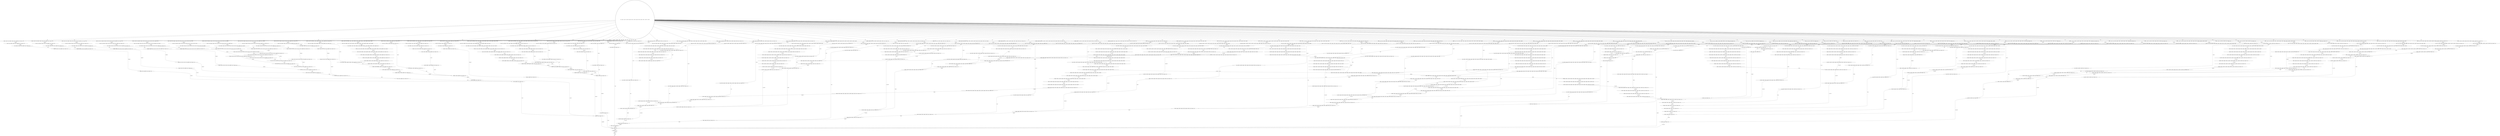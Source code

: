 digraph  {
0 [shape=doublecircle, label="('init', 'initialise', 'connect', 'login', 'listfiles', 'changedir', 'listfiles', 'retrievefile', 'changedir', 'listfiles', 'changedir', 'listfiles', 'retrievefile', 'retrievefile')"];
1 [label="('initialise', 'connect', 'login', 'changedir', 'listnames', 'delete', 'delete', 'appendfile', 'logout', 'disconnect', 'term')"];
2 [label="('connect', 'login', 'changedir', 'listnames', 'delete', 'delete', 'appendfile', 'logout', 'disconnect', 'term')"];
3 [label="('login', 'changedir', 'listnames', 'delete', 'delete', 'appendfile', 'logout', 'disconnect', 'term')"];
4 [label="('changedir', 'listnames', 'delete', 'delete', 'appendfile', 'logout', 'disconnect', 'term')"];
5 [label="('listnames', 'delete', 'delete', 'appendfile', 'logout', 'disconnect', 'term')"];
6 [label="('delete', 'delete', 'appendfile', 'logout', 'disconnect', 'term')"];
7 [label="('delete', 'appendfile', 'logout', 'disconnect', 'term')"];
8 [label="('appendfile', 'logout', 'disconnect', 'term')"];
9 [label="('logout', 'disconnect', 'term')"];
10 [label="('disconnect', 'term')"];
11 [label="('term',)"];
13 [label="('initialise', 'connect', 'login', 'listfiles', 'logout', 'disconnect', 'term')"];
14 [label="('connect', 'login', 'listfiles', 'logout', 'disconnect', 'term')"];
15 [label="('login', 'listfiles', 'logout', 'disconnect', 'term')"];
16 [label="('listfiles', 'logout', 'disconnect', 'term')"];
18 [label="('initialise', 'connect', 'login', 'setfiletype', 'rename', 'logout', 'disconnect', 'term')"];
19 [label="('connect', 'login', 'setfiletype', 'rename', 'logout', 'disconnect', 'term')"];
20 [label="('login', 'setfiletype', 'rename', 'logout', 'disconnect', 'term')"];
21 [label="('setfiletype', 'rename', 'logout', 'disconnect', 'term')"];
22 [label="('rename', 'logout', 'disconnect', 'term')"];
24 [label="('initialise', 'connect', 'login', 'listfiles', 'changedir', 'listfiles', 'logout', 'disconnect', 'term')"];
25 [label="('connect', 'login', 'listfiles', 'changedir', 'listfiles', 'logout', 'disconnect', 'term')"];
26 [label="('login', 'listfiles', 'changedir', 'listfiles', 'logout', 'disconnect', 'term')"];
27 [label="('listfiles', 'changedir', 'listfiles', 'logout', 'disconnect', 'term')"];
28 [label="('changedir', 'listfiles', 'logout', 'disconnect', 'term')"];
30 [label="('initialise', 'connect', 'login', 'storefile', 'logout', 'disconnect', 'term')"];
31 [label="('connect', 'login', 'storefile', 'logout', 'disconnect', 'term')"];
32 [label="('login', 'storefile', 'logout', 'disconnect', 'term')"];
33 [label="('storefile', 'logout', 'disconnect', 'term')"];
35 [label="('initialise', 'connect', 'login', 'makedir', 'logout', 'disconnect', 'term')"];
36 [label="('connect', 'login', 'makedir', 'logout', 'disconnect', 'term')"];
37 [label="('login', 'makedir', 'logout', 'disconnect', 'term')"];
38 [label="('makedir', 'logout', 'disconnect', 'term')"];
40 [label="('initialise', 'connect', 'login', 'changedir', 'listnames', 'delete', 'delete', 'delete', 'appendfile', 'logout', 'disconnect', 'term')"];
41 [label="('connect', 'login', 'changedir', 'listnames', 'delete', 'delete', 'delete', 'appendfile', 'logout', 'disconnect', 'term')"];
42 [label="('login', 'changedir', 'listnames', 'delete', 'delete', 'delete', 'appendfile', 'logout', 'disconnect', 'term')"];
43 [label="('changedir', 'listnames', 'delete', 'delete', 'delete', 'appendfile', 'logout', 'disconnect', 'term')"];
44 [label="('listnames', 'delete', 'delete', 'delete', 'appendfile', 'logout', 'disconnect', 'term')"];
45 [label="('delete', 'delete', 'delete', 'appendfile', 'logout', 'disconnect', 'term')"];
47 [label="('initialise', 'connect', 'login', 'changedir', 'listnames', 'appendfile', 'logout', 'disconnect', 'term')"];
48 [label="('connect', 'login', 'changedir', 'listnames', 'appendfile', 'logout', 'disconnect', 'term')"];
49 [label="('login', 'changedir', 'listnames', 'appendfile', 'logout', 'disconnect', 'term')"];
50 [label="('changedir', 'listnames', 'appendfile', 'logout', 'disconnect', 'term')"];
51 [label="('listnames', 'appendfile', 'logout', 'disconnect', 'term')"];
53 [label="('initialise', 'connect', 'login', 'listfiles', 'changedir', 'listfiles', 'changedir', 'listfiles', 'changedir', 'listfiles', 'logout', 'disconnect', 'term')"];
54 [label="('connect', 'login', 'listfiles', 'changedir', 'listfiles', 'changedir', 'listfiles', 'changedir', 'listfiles', 'logout', 'disconnect', 'term')"];
55 [label="('login', 'listfiles', 'changedir', 'listfiles', 'changedir', 'listfiles', 'changedir', 'listfiles', 'logout', 'disconnect', 'term')"];
56 [label="('listfiles', 'changedir', 'listfiles', 'changedir', 'listfiles', 'changedir', 'listfiles', 'logout', 'disconnect', 'term')"];
57 [label="('changedir', 'listfiles', 'changedir', 'listfiles', 'changedir', 'listfiles', 'logout', 'disconnect', 'term')"];
58 [label="('listfiles', 'changedir', 'listfiles', 'changedir', 'listfiles', 'logout', 'disconnect', 'term')"];
59 [label="('changedir', 'listfiles', 'changedir', 'listfiles', 'logout', 'disconnect', 'term')"];
61 [label="('initialise', 'connect', 'login', 'listfiles', 'retrievefile', 'changedir', 'listfiles', 'changedir', 'listfiles', 'changedir', 'listfiles', 'changedir', 'listfiles', 'changedir')"];
62 [label="('connect', 'login', 'listfiles', 'retrievefile', 'changedir', 'listfiles', 'changedir', 'listfiles', 'changedir', 'listfiles', 'changedir', 'listfiles', 'changedir', 'listfiles')"];
63 [label="('login', 'listfiles', 'retrievefile', 'changedir', 'listfiles', 'changedir', 'listfiles', 'changedir', 'listfiles', 'changedir', 'listfiles', 'changedir', 'listfiles', 'logout')"];
64 [label="('listfiles', 'retrievefile', 'changedir', 'listfiles', 'changedir', 'listfiles', 'changedir', 'listfiles', 'changedir', 'listfiles', 'changedir', 'listfiles', 'logout', 'disconnect')"];
65 [label="('retrievefile', 'changedir', 'listfiles', 'changedir', 'listfiles', 'changedir', 'listfiles', 'changedir', 'listfiles', 'changedir', 'listfiles', 'logout', 'disconnect', 'term')"];
66 [label="('changedir', 'listfiles', 'changedir', 'listfiles', 'changedir', 'listfiles', 'changedir', 'listfiles', 'changedir', 'listfiles', 'logout', 'disconnect', 'term')"];
67 [label="('listfiles', 'changedir', 'listfiles', 'changedir', 'listfiles', 'changedir', 'listfiles', 'changedir', 'listfiles', 'logout', 'disconnect', 'term')"];
68 [label="('changedir', 'listfiles', 'changedir', 'listfiles', 'changedir', 'listfiles', 'changedir', 'listfiles', 'logout', 'disconnect', 'term')"];
70 [label="('initialise', 'connect', 'login', 'changedir', 'listnames', 'delete', 'appendfile', 'logout', 'disconnect', 'term')"];
71 [label="('connect', 'login', 'changedir', 'listnames', 'delete', 'appendfile', 'logout', 'disconnect', 'term')"];
72 [label="('login', 'changedir', 'listnames', 'delete', 'appendfile', 'logout', 'disconnect', 'term')"];
73 [label="('changedir', 'listnames', 'delete', 'appendfile', 'logout', 'disconnect', 'term')"];
74 [label="('listnames', 'delete', 'appendfile', 'logout', 'disconnect', 'term')"];
76 [label="('initialise', 'connect', 'login', 'setfiletype', 'storefile', 'appendfile', 'logout', 'disconnect', 'term')"];
77 [label="('connect', 'login', 'setfiletype', 'storefile', 'appendfile', 'logout', 'disconnect', 'term')"];
78 [label="('login', 'setfiletype', 'storefile', 'appendfile', 'logout', 'disconnect', 'term')"];
79 [label="('setfiletype', 'storefile', 'appendfile', 'logout', 'disconnect', 'term')"];
80 [label="('storefile', 'appendfile', 'logout', 'disconnect', 'term')"];
82 [label="('initialise', 'connect', 'login', 'setfiletype', 'rename', 'storefile', 'setfiletype', 'rename', 'logout', 'disconnect', 'term')"];
83 [label="('connect', 'login', 'setfiletype', 'rename', 'storefile', 'setfiletype', 'rename', 'logout', 'disconnect', 'term')"];
84 [label="('login', 'setfiletype', 'rename', 'storefile', 'setfiletype', 'rename', 'logout', 'disconnect', 'term')"];
85 [label="('setfiletype', 'rename', 'storefile', 'setfiletype', 'rename', 'logout', 'disconnect', 'term')"];
86 [label="('rename', 'storefile', 'setfiletype', 'rename', 'logout', 'disconnect', 'term')"];
87 [label="('storefile', 'setfiletype', 'rename', 'logout', 'disconnect', 'term')"];
89 [label="('initialise', 'connect', 'login', 'listfiles', 'changedir', 'listfiles', 'retrievefile', 'logout', 'disconnect', 'term')"];
90 [label="('connect', 'login', 'listfiles', 'changedir', 'listfiles', 'retrievefile', 'logout', 'disconnect', 'term')"];
91 [label="('login', 'listfiles', 'changedir', 'listfiles', 'retrievefile', 'logout', 'disconnect', 'term')"];
92 [label="('listfiles', 'changedir', 'listfiles', 'retrievefile', 'logout', 'disconnect', 'term')"];
93 [label="('changedir', 'listfiles', 'retrievefile', 'logout', 'disconnect', 'term')"];
94 [label="('listfiles', 'retrievefile', 'logout', 'disconnect', 'term')"];
95 [label="('retrievefile', 'logout', 'disconnect', 'term')"];
97 [label="('initialise', 'connect', 'login', 'listfiles', 'retrievefile', 'logout', 'disconnect', 'term')"];
98 [label="('connect', 'login', 'listfiles', 'retrievefile', 'logout', 'disconnect', 'term')"];
99 [label="('login', 'listfiles', 'retrievefile', 'logout', 'disconnect', 'term')"];
101 [label="('initialise', 'connect', 'login', 'changedir', 'listnames', 'delete', 'delete', 'delete', 'delete', 'appendfile', 'logout', 'disconnect', 'term')"];
102 [label="('connect', 'login', 'changedir', 'listnames', 'delete', 'delete', 'delete', 'delete', 'appendfile', 'logout', 'disconnect', 'term')"];
103 [label="('login', 'changedir', 'listnames', 'delete', 'delete', 'delete', 'delete', 'appendfile', 'logout', 'disconnect', 'term')"];
104 [label="('changedir', 'listnames', 'delete', 'delete', 'delete', 'delete', 'appendfile', 'logout', 'disconnect', 'term')"];
105 [label="('listnames', 'delete', 'delete', 'delete', 'delete', 'appendfile', 'logout', 'disconnect', 'term')"];
106 [label="('delete', 'delete', 'delete', 'delete', 'appendfile', 'logout', 'disconnect', 'term')"];
108 [label="('initialise', 'connect', 'login', 'listfiles', 'changedir', 'listfiles', 'changedir', 'listfiles', 'retrievefile', 'logout', 'disconnect', 'term')"];
109 [label="('connect', 'login', 'listfiles', 'changedir', 'listfiles', 'changedir', 'listfiles', 'retrievefile', 'logout', 'disconnect', 'term')"];
110 [label="('login', 'listfiles', 'changedir', 'listfiles', 'changedir', 'listfiles', 'retrievefile', 'logout', 'disconnect', 'term')"];
111 [label="('listfiles', 'changedir', 'listfiles', 'changedir', 'listfiles', 'retrievefile', 'logout', 'disconnect', 'term')"];
112 [label="('changedir', 'listfiles', 'changedir', 'listfiles', 'retrievefile', 'logout', 'disconnect', 'term')"];
114 [label="('initialise', 'connect', 'login', 'listfiles', 'retrievefile', 'changedir', 'listfiles', 'logout', 'disconnect', 'term')"];
115 [label="('connect', 'login', 'listfiles', 'retrievefile', 'changedir', 'listfiles', 'logout', 'disconnect', 'term')"];
116 [label="('login', 'listfiles', 'retrievefile', 'changedir', 'listfiles', 'logout', 'disconnect', 'term')"];
117 [label="('listfiles', 'retrievefile', 'changedir', 'listfiles', 'logout', 'disconnect', 'term')"];
118 [label="('retrievefile', 'changedir', 'listfiles', 'logout', 'disconnect', 'term')"];
120 [label="('initialise', 'connect', 'login', 'makedir', 'makedir', 'logout', 'disconnect', 'term')"];
121 [label="('connect', 'login', 'makedir', 'makedir', 'logout', 'disconnect', 'term')"];
122 [label="('login', 'makedir', 'makedir', 'logout', 'disconnect', 'term')"];
123 [label="('makedir', 'makedir', 'logout', 'disconnect', 'term')"];
125 [label="('initialise', 'connect', 'login', 'setfiletype', 'storefile', 'appendfile', 'setfiletype', 'rename', 'storefile', 'logout', 'disconnect', 'term')"];
126 [label="('connect', 'login', 'setfiletype', 'storefile', 'appendfile', 'setfiletype', 'rename', 'storefile', 'logout', 'disconnect', 'term')"];
127 [label="('login', 'setfiletype', 'storefile', 'appendfile', 'setfiletype', 'rename', 'storefile', 'logout', 'disconnect', 'term')"];
128 [label="('setfiletype', 'storefile', 'appendfile', 'setfiletype', 'rename', 'storefile', 'logout', 'disconnect', 'term')"];
129 [label="('storefile', 'appendfile', 'setfiletype', 'rename', 'storefile', 'logout', 'disconnect', 'term')"];
130 [label="('appendfile', 'setfiletype', 'rename', 'storefile', 'logout', 'disconnect', 'term')"];
131 [label="('setfiletype', 'rename', 'storefile', 'logout', 'disconnect', 'term')"];
132 [label="('rename', 'storefile', 'logout', 'disconnect', 'term')"];
134 [label="('initialise', 'connect', 'login', 'listfiles', 'retrievefile', 'changedir', 'listfiles', 'changedir', 'listfiles', 'logout', 'disconnect', 'term')"];
135 [label="('connect', 'login', 'listfiles', 'retrievefile', 'changedir', 'listfiles', 'changedir', 'listfiles', 'logout', 'disconnect', 'term')"];
136 [label="('login', 'listfiles', 'retrievefile', 'changedir', 'listfiles', 'changedir', 'listfiles', 'logout', 'disconnect', 'term')"];
137 [label="('listfiles', 'retrievefile', 'changedir', 'listfiles', 'changedir', 'listfiles', 'logout', 'disconnect', 'term')"];
138 [label="('retrievefile', 'changedir', 'listfiles', 'changedir', 'listfiles', 'logout', 'disconnect', 'term')"];
140 [label="('initialise', 'connect', 'login', 'listfiles', 'retrievefile', 'retrievefile', 'retrievefile', 'retrievefile', 'changedir', 'listfiles', 'changedir', 'listfiles', 'changedir', 'listfiles')"];
141 [label="('connect', 'login', 'listfiles', 'retrievefile', 'retrievefile', 'retrievefile', 'retrievefile', 'changedir', 'listfiles', 'changedir', 'listfiles', 'changedir', 'listfiles', 'logout')"];
142 [label="('login', 'listfiles', 'retrievefile', 'retrievefile', 'retrievefile', 'retrievefile', 'changedir', 'listfiles', 'changedir', 'listfiles', 'changedir', 'listfiles', 'logout', 'disconnect')"];
143 [label="('listfiles', 'retrievefile', 'retrievefile', 'retrievefile', 'retrievefile', 'changedir', 'listfiles', 'changedir', 'listfiles', 'changedir', 'listfiles', 'logout', 'disconnect', 'term')"];
144 [label="('retrievefile', 'retrievefile', 'retrievefile', 'retrievefile', 'changedir', 'listfiles', 'changedir', 'listfiles', 'changedir', 'listfiles', 'logout', 'disconnect', 'term')"];
145 [label="('retrievefile', 'retrievefile', 'retrievefile', 'changedir', 'listfiles', 'changedir', 'listfiles', 'changedir', 'listfiles', 'logout', 'disconnect', 'term')"];
146 [label="('retrievefile', 'retrievefile', 'changedir', 'listfiles', 'changedir', 'listfiles', 'changedir', 'listfiles', 'logout', 'disconnect', 'term')"];
147 [label="('retrievefile', 'changedir', 'listfiles', 'changedir', 'listfiles', 'changedir', 'listfiles', 'logout', 'disconnect', 'term')"];
149 [label="('initialise', 'connect', 'login', 'setfiletype', 'rename', 'storefile', 'logout', 'disconnect', 'term')"];
150 [label="('connect', 'login', 'setfiletype', 'rename', 'storefile', 'logout', 'disconnect', 'term')"];
151 [label="('login', 'setfiletype', 'rename', 'storefile', 'logout', 'disconnect', 'term')"];
153 [label="('initialise', 'connect', 'login', 'listfiles', 'changedir', 'listfiles', 'changedir', 'listfiles', 'logout', 'disconnect', 'term')"];
154 [label="('connect', 'login', 'listfiles', 'changedir', 'listfiles', 'changedir', 'listfiles', 'logout', 'disconnect', 'term')"];
155 [label="('login', 'listfiles', 'changedir', 'listfiles', 'changedir', 'listfiles', 'logout', 'disconnect', 'term')"];
157 [label="('initialise', 'connect', 'login', 'makedir', 'makedir', 'makedir', 'logout', 'disconnect', 'term')"];
158 [label="('connect', 'login', 'makedir', 'makedir', 'makedir', 'logout', 'disconnect', 'term')"];
159 [label="('login', 'makedir', 'makedir', 'makedir', 'logout', 'disconnect', 'term')"];
160 [label="('makedir', 'makedir', 'makedir', 'logout', 'disconnect', 'term')"];
162 [label="('initialise', 'connect', 'login', 'listfiles', 'changedir', 'listfiles', 'changedir', 'listfiles', 'changedir', 'listfiles', 'retrievefile', 'retrievefile', 'changedir', 'listfiles')"];
163 [label="('connect', 'login', 'listfiles', 'changedir', 'listfiles', 'changedir', 'listfiles', 'changedir', 'listfiles', 'retrievefile', 'retrievefile', 'changedir', 'listfiles', 'changedir')"];
164 [label="('login', 'listfiles', 'changedir', 'listfiles', 'changedir', 'listfiles', 'changedir', 'listfiles', 'retrievefile', 'retrievefile', 'changedir', 'listfiles', 'changedir', 'listfiles')"];
165 [label="('listfiles', 'changedir', 'listfiles', 'changedir', 'listfiles', 'changedir', 'listfiles', 'retrievefile', 'retrievefile', 'changedir', 'listfiles', 'changedir', 'listfiles', 'retrievefile')"];
166 [label="('changedir', 'listfiles', 'changedir', 'listfiles', 'changedir', 'listfiles', 'retrievefile', 'retrievefile', 'changedir', 'listfiles', 'changedir', 'listfiles', 'retrievefile', 'logout')"];
167 [label="('listfiles', 'changedir', 'listfiles', 'changedir', 'listfiles', 'retrievefile', 'retrievefile', 'changedir', 'listfiles', 'changedir', 'listfiles', 'retrievefile', 'logout', 'disconnect')"];
168 [label="('changedir', 'listfiles', 'changedir', 'listfiles', 'retrievefile', 'retrievefile', 'changedir', 'listfiles', 'changedir', 'listfiles', 'retrievefile', 'logout', 'disconnect', 'term')"];
169 [label="('listfiles', 'changedir', 'listfiles', 'retrievefile', 'retrievefile', 'changedir', 'listfiles', 'changedir', 'listfiles', 'retrievefile', 'logout', 'disconnect', 'term')"];
170 [label="('changedir', 'listfiles', 'retrievefile', 'retrievefile', 'changedir', 'listfiles', 'changedir', 'listfiles', 'retrievefile', 'logout', 'disconnect', 'term')"];
171 [label="('listfiles', 'retrievefile', 'retrievefile', 'changedir', 'listfiles', 'changedir', 'listfiles', 'retrievefile', 'logout', 'disconnect', 'term')"];
172 [label="('retrievefile', 'retrievefile', 'changedir', 'listfiles', 'changedir', 'listfiles', 'retrievefile', 'logout', 'disconnect', 'term')"];
173 [label="('retrievefile', 'changedir', 'listfiles', 'changedir', 'listfiles', 'retrievefile', 'logout', 'disconnect', 'term')"];
175 [label="('initialise', 'connect', 'login', 'listfiles', 'changedir', 'listfiles', 'changedir', 'listfiles', 'changedir', 'listfiles', 'changedir', 'listfiles', 'changedir', 'listfiles')"];
176 [label="('connect', 'login', 'listfiles', 'changedir', 'listfiles', 'changedir', 'listfiles', 'changedir', 'listfiles', 'changedir', 'listfiles', 'changedir', 'listfiles', 'logout')"];
177 [label="('login', 'listfiles', 'changedir', 'listfiles', 'changedir', 'listfiles', 'changedir', 'listfiles', 'changedir', 'listfiles', 'changedir', 'listfiles', 'logout', 'disconnect')"];
178 [label="('listfiles', 'changedir', 'listfiles', 'changedir', 'listfiles', 'changedir', 'listfiles', 'changedir', 'listfiles', 'changedir', 'listfiles', 'logout', 'disconnect', 'term')"];
180 [label="('initialise', 'connect', 'login', 'changedir', 'listnames', 'delete', 'delete', 'delete', 'delete', 'delete', 'delete', 'delete', 'appendfile', 'logout')"];
181 [label="('connect', 'login', 'changedir', 'listnames', 'delete', 'delete', 'delete', 'delete', 'delete', 'delete', 'delete', 'appendfile', 'logout', 'disconnect')"];
182 [label="('login', 'changedir', 'listnames', 'delete', 'delete', 'delete', 'delete', 'delete', 'delete', 'delete', 'appendfile', 'logout', 'disconnect', 'term')"];
183 [label="('changedir', 'listnames', 'delete', 'delete', 'delete', 'delete', 'delete', 'delete', 'delete', 'appendfile', 'logout', 'disconnect', 'term')"];
184 [label="('listnames', 'delete', 'delete', 'delete', 'delete', 'delete', 'delete', 'delete', 'appendfile', 'logout', 'disconnect', 'term')"];
185 [label="('delete', 'delete', 'delete', 'delete', 'delete', 'delete', 'delete', 'appendfile', 'logout', 'disconnect', 'term')"];
186 [label="('delete', 'delete', 'delete', 'delete', 'delete', 'delete', 'appendfile', 'logout', 'disconnect', 'term')"];
187 [label="('delete', 'delete', 'delete', 'delete', 'delete', 'appendfile', 'logout', 'disconnect', 'term')"];
188 [label="('connect', 'login', 'listfiles', 'changedir', 'listfiles', 'changedir', 'listfiles', 'changedir', 'listfiles', 'changedir', 'listfiles', 'changedir', 'listfiles', 'changedir')"];
189 [label="('login', 'listfiles', 'changedir', 'listfiles', 'changedir', 'listfiles', 'changedir', 'listfiles', 'changedir', 'listfiles', 'changedir', 'listfiles', 'changedir', 'listfiles')"];
190 [label="('listfiles', 'changedir', 'listfiles', 'changedir', 'listfiles', 'changedir', 'listfiles', 'changedir', 'listfiles', 'changedir', 'listfiles', 'changedir', 'listfiles', 'logout')"];
191 [label="('changedir', 'listfiles', 'changedir', 'listfiles', 'changedir', 'listfiles', 'changedir', 'listfiles', 'changedir', 'listfiles', 'changedir', 'listfiles', 'logout', 'disconnect')"];
193 [label="('initialise', 'connect', 'login', 'setfiletype', 'storefile', 'appendfile', 'setfiletype', 'storefile', 'appendfile', 'logout', 'disconnect', 'term')"];
194 [label="('connect', 'login', 'setfiletype', 'storefile', 'appendfile', 'setfiletype', 'storefile', 'appendfile', 'logout', 'disconnect', 'term')"];
195 [label="('login', 'setfiletype', 'storefile', 'appendfile', 'setfiletype', 'storefile', 'appendfile', 'logout', 'disconnect', 'term')"];
196 [label="('setfiletype', 'storefile', 'appendfile', 'setfiletype', 'storefile', 'appendfile', 'logout', 'disconnect', 'term')"];
197 [label="('storefile', 'appendfile', 'setfiletype', 'storefile', 'appendfile', 'logout', 'disconnect', 'term')"];
198 [label="('appendfile', 'setfiletype', 'storefile', 'appendfile', 'logout', 'disconnect', 'term')"];
200 [label="('initialise', 'connect', 'login', 'listfiles', 'changedir', 'listfiles', 'retrievefile', 'changedir', 'listfiles', 'changedir', 'listfiles', 'changedir', 'listfiles', 'changedir')"];
201 [label="('connect', 'login', 'listfiles', 'changedir', 'listfiles', 'retrievefile', 'changedir', 'listfiles', 'changedir', 'listfiles', 'changedir', 'listfiles', 'changedir', 'listfiles')"];
202 [label="('login', 'listfiles', 'changedir', 'listfiles', 'retrievefile', 'changedir', 'listfiles', 'changedir', 'listfiles', 'changedir', 'listfiles', 'changedir', 'listfiles', 'changedir')"];
203 [label="('listfiles', 'changedir', 'listfiles', 'retrievefile', 'changedir', 'listfiles', 'changedir', 'listfiles', 'changedir', 'listfiles', 'changedir', 'listfiles', 'changedir', 'listfiles')"];
204 [label="('changedir', 'listfiles', 'retrievefile', 'changedir', 'listfiles', 'changedir', 'listfiles', 'changedir', 'listfiles', 'changedir', 'listfiles', 'changedir', 'listfiles', 'changedir')"];
205 [label="('listfiles', 'retrievefile', 'changedir', 'listfiles', 'changedir', 'listfiles', 'changedir', 'listfiles', 'changedir', 'listfiles', 'changedir', 'listfiles', 'changedir', 'listfiles')"];
206 [label="('retrievefile', 'changedir', 'listfiles', 'changedir', 'listfiles', 'changedir', 'listfiles', 'changedir', 'listfiles', 'changedir', 'listfiles', 'changedir', 'listfiles', 'changedir')"];
207 [label="('changedir', 'listfiles', 'changedir', 'listfiles', 'changedir', 'listfiles', 'changedir', 'listfiles', 'changedir', 'listfiles', 'changedir', 'listfiles', 'changedir', 'listfiles')"];
208 [label="('initialise', 'connect', 'login', 'listfiles', 'changedir', 'listfiles', 'retrievefile', 'changedir', 'listfiles', 'changedir', 'listfiles', 'changedir', 'listfiles', 'retrievefile')"];
209 [label="('connect', 'login', 'listfiles', 'changedir', 'listfiles', 'retrievefile', 'changedir', 'listfiles', 'changedir', 'listfiles', 'changedir', 'listfiles', 'retrievefile', 'logout')"];
210 [label="('login', 'listfiles', 'changedir', 'listfiles', 'retrievefile', 'changedir', 'listfiles', 'changedir', 'listfiles', 'changedir', 'listfiles', 'retrievefile', 'logout', 'disconnect')"];
211 [label="('listfiles', 'changedir', 'listfiles', 'retrievefile', 'changedir', 'listfiles', 'changedir', 'listfiles', 'changedir', 'listfiles', 'retrievefile', 'logout', 'disconnect', 'term')"];
212 [label="('changedir', 'listfiles', 'retrievefile', 'changedir', 'listfiles', 'changedir', 'listfiles', 'changedir', 'listfiles', 'retrievefile', 'logout', 'disconnect', 'term')"];
213 [label="('listfiles', 'retrievefile', 'changedir', 'listfiles', 'changedir', 'listfiles', 'changedir', 'listfiles', 'retrievefile', 'logout', 'disconnect', 'term')"];
214 [label="('retrievefile', 'changedir', 'listfiles', 'changedir', 'listfiles', 'changedir', 'listfiles', 'retrievefile', 'logout', 'disconnect', 'term')"];
215 [label="('changedir', 'listfiles', 'changedir', 'listfiles', 'changedir', 'listfiles', 'retrievefile', 'logout', 'disconnect', 'term')"];
217 [label="('initialise', 'connect', 'login', 'listfiles', 'retrievefile', 'changedir', 'listfiles', 'changedir', 'listfiles', 'retrievefile', 'changedir', 'listfiles', 'changedir', 'listfiles')"];
218 [label="('connect', 'login', 'listfiles', 'retrievefile', 'changedir', 'listfiles', 'changedir', 'listfiles', 'retrievefile', 'changedir', 'listfiles', 'changedir', 'listfiles', 'changedir')"];
219 [label="('login', 'listfiles', 'retrievefile', 'changedir', 'listfiles', 'changedir', 'listfiles', 'retrievefile', 'changedir', 'listfiles', 'changedir', 'listfiles', 'changedir', 'listfiles')"];
220 [label="('listfiles', 'retrievefile', 'changedir', 'listfiles', 'changedir', 'listfiles', 'retrievefile', 'changedir', 'listfiles', 'changedir', 'listfiles', 'changedir', 'listfiles', 'changedir')"];
221 [label="('retrievefile', 'changedir', 'listfiles', 'changedir', 'listfiles', 'retrievefile', 'changedir', 'listfiles', 'changedir', 'listfiles', 'changedir', 'listfiles', 'changedir', 'listfiles')"];
222 [label="('changedir', 'listfiles', 'changedir', 'listfiles', 'retrievefile', 'changedir', 'listfiles', 'changedir', 'listfiles', 'changedir', 'listfiles', 'changedir', 'listfiles', 'changedir')"];
223 [label="('changedir', 'listfiles', 'retrievefile', 'changedir', 'listfiles', 'changedir', 'listfiles', 'changedir', 'listfiles', 'changedir', 'listfiles', 'changedir', 'listfiles', 'logout')"];
225 [label="('initialise', 'connect', 'login', 'setfiletype', 'rename', 'storefile', 'setfiletype', 'storefile', 'appendfile', 'logout', 'disconnect', 'term')"];
226 [label="('connect', 'login', 'setfiletype', 'rename', 'storefile', 'setfiletype', 'storefile', 'appendfile', 'logout', 'disconnect', 'term')"];
227 [label="('login', 'setfiletype', 'rename', 'storefile', 'setfiletype', 'storefile', 'appendfile', 'logout', 'disconnect', 'term')"];
228 [label="('setfiletype', 'rename', 'storefile', 'setfiletype', 'storefile', 'appendfile', 'logout', 'disconnect', 'term')"];
229 [label="('rename', 'storefile', 'setfiletype', 'storefile', 'appendfile', 'logout', 'disconnect', 'term')"];
230 [label="('storefile', 'setfiletype', 'storefile', 'appendfile', 'logout', 'disconnect', 'term')"];
232 [label="('initialise', 'connect', 'login', 'listfiles', 'changedir', 'listfiles', 'retrievefile', 'retrievefile', 'retrievefile', 'retrievefile', 'retrievefile', 'logout', 'disconnect', 'term')"];
233 [label="('connect', 'login', 'listfiles', 'changedir', 'listfiles', 'retrievefile', 'retrievefile', 'retrievefile', 'retrievefile', 'retrievefile', 'logout', 'disconnect', 'term')"];
234 [label="('login', 'listfiles', 'changedir', 'listfiles', 'retrievefile', 'retrievefile', 'retrievefile', 'retrievefile', 'retrievefile', 'logout', 'disconnect', 'term')"];
235 [label="('listfiles', 'changedir', 'listfiles', 'retrievefile', 'retrievefile', 'retrievefile', 'retrievefile', 'retrievefile', 'logout', 'disconnect', 'term')"];
236 [label="('changedir', 'listfiles', 'retrievefile', 'retrievefile', 'retrievefile', 'retrievefile', 'retrievefile', 'logout', 'disconnect', 'term')"];
237 [label="('listfiles', 'retrievefile', 'retrievefile', 'retrievefile', 'retrievefile', 'retrievefile', 'logout', 'disconnect', 'term')"];
238 [label="('retrievefile', 'retrievefile', 'retrievefile', 'retrievefile', 'retrievefile', 'logout', 'disconnect', 'term')"];
239 [label="('retrievefile', 'retrievefile', 'retrievefile', 'retrievefile', 'logout', 'disconnect', 'term')"];
240 [label="('retrievefile', 'retrievefile', 'retrievefile', 'logout', 'disconnect', 'term')"];
241 [label="('retrievefile', 'retrievefile', 'logout', 'disconnect', 'term')"];
243 [label="('initialise', 'connect', 'login', 'listfiles', 'retrievefile', 'retrievefile', 'changedir', 'listfiles', 'logout', 'disconnect', 'term')"];
244 [label="('connect', 'login', 'listfiles', 'retrievefile', 'retrievefile', 'changedir', 'listfiles', 'logout', 'disconnect', 'term')"];
245 [label="('login', 'listfiles', 'retrievefile', 'retrievefile', 'changedir', 'listfiles', 'logout', 'disconnect', 'term')"];
246 [label="('listfiles', 'retrievefile', 'retrievefile', 'changedir', 'listfiles', 'logout', 'disconnect', 'term')"];
247 [label="('retrievefile', 'retrievefile', 'changedir', 'listfiles', 'logout', 'disconnect', 'term')"];
249 [label="('initialise', 'connect', 'login', 'listfiles', 'changedir', 'listfiles', 'changedir', 'listfiles', 'retrievefile', 'changedir', 'listfiles', 'retrievefile', 'changedir', 'listfiles')"];
250 [label="('connect', 'login', 'listfiles', 'changedir', 'listfiles', 'changedir', 'listfiles', 'retrievefile', 'changedir', 'listfiles', 'retrievefile', 'changedir', 'listfiles', 'logout')"];
251 [label="('login', 'listfiles', 'changedir', 'listfiles', 'changedir', 'listfiles', 'retrievefile', 'changedir', 'listfiles', 'retrievefile', 'changedir', 'listfiles', 'logout', 'disconnect')"];
252 [label="('listfiles', 'changedir', 'listfiles', 'changedir', 'listfiles', 'retrievefile', 'changedir', 'listfiles', 'retrievefile', 'changedir', 'listfiles', 'logout', 'disconnect', 'term')"];
253 [label="('changedir', 'listfiles', 'changedir', 'listfiles', 'retrievefile', 'changedir', 'listfiles', 'retrievefile', 'changedir', 'listfiles', 'logout', 'disconnect', 'term')"];
254 [label="('listfiles', 'changedir', 'listfiles', 'retrievefile', 'changedir', 'listfiles', 'retrievefile', 'changedir', 'listfiles', 'logout', 'disconnect', 'term')"];
255 [label="('changedir', 'listfiles', 'retrievefile', 'changedir', 'listfiles', 'retrievefile', 'changedir', 'listfiles', 'logout', 'disconnect', 'term')"];
256 [label="('listfiles', 'retrievefile', 'changedir', 'listfiles', 'retrievefile', 'changedir', 'listfiles', 'logout', 'disconnect', 'term')"];
257 [label="('retrievefile', 'changedir', 'listfiles', 'retrievefile', 'changedir', 'listfiles', 'logout', 'disconnect', 'term')"];
258 [label="('changedir', 'listfiles', 'retrievefile', 'changedir', 'listfiles', 'logout', 'disconnect', 'term')"];
260 [label="('initialise', 'connect', 'login', 'changedir', 'listnames', 'delete', 'delete', 'delete', 'delete', 'delete', 'delete', 'delete', 'delete', 'delete')"];
261 [label="('connect', 'login', 'changedir', 'listnames', 'delete', 'delete', 'delete', 'delete', 'delete', 'delete', 'delete', 'delete', 'delete', 'delete')"];
262 [label="('login', 'changedir', 'listnames', 'delete', 'delete', 'delete', 'delete', 'delete', 'delete', 'delete', 'delete', 'delete', 'delete', 'appendfile')"];
263 [label="('changedir', 'listnames', 'delete', 'delete', 'delete', 'delete', 'delete', 'delete', 'delete', 'delete', 'delete', 'delete', 'appendfile', 'logout')"];
264 [label="('listnames', 'delete', 'delete', 'delete', 'delete', 'delete', 'delete', 'delete', 'delete', 'delete', 'delete', 'appendfile', 'logout', 'disconnect')"];
265 [label="('delete', 'delete', 'delete', 'delete', 'delete', 'delete', 'delete', 'delete', 'delete', 'delete', 'appendfile', 'logout', 'disconnect', 'term')"];
266 [label="('delete', 'delete', 'delete', 'delete', 'delete', 'delete', 'delete', 'delete', 'delete', 'appendfile', 'logout', 'disconnect', 'term')"];
267 [label="('delete', 'delete', 'delete', 'delete', 'delete', 'delete', 'delete', 'delete', 'appendfile', 'logout', 'disconnect', 'term')"];
268 [label="('initialise', 'connect', 'login', 'listfiles', 'retrievefile', 'changedir', 'listfiles', 'changedir', 'listfiles', 'changedir', 'listfiles', 'changedir', 'listfiles', 'logout')"];
269 [label="('connect', 'login', 'listfiles', 'retrievefile', 'changedir', 'listfiles', 'changedir', 'listfiles', 'changedir', 'listfiles', 'changedir', 'listfiles', 'logout', 'disconnect')"];
270 [label="('login', 'listfiles', 'retrievefile', 'changedir', 'listfiles', 'changedir', 'listfiles', 'changedir', 'listfiles', 'changedir', 'listfiles', 'logout', 'disconnect', 'term')"];
271 [label="('listfiles', 'retrievefile', 'changedir', 'listfiles', 'changedir', 'listfiles', 'changedir', 'listfiles', 'changedir', 'listfiles', 'logout', 'disconnect', 'term')"];
272 [label="('retrievefile', 'changedir', 'listfiles', 'changedir', 'listfiles', 'changedir', 'listfiles', 'changedir', 'listfiles', 'logout', 'disconnect', 'term')"];
274 [label="('initialise', 'connect', 'login', 'listfiles', 'changedir', 'listfiles', 'changedir', 'listfiles', 'changedir', 'listfiles', 'changedir', 'listfiles', 'logout', 'disconnect')"];
275 [label="('connect', 'login', 'listfiles', 'changedir', 'listfiles', 'changedir', 'listfiles', 'changedir', 'listfiles', 'changedir', 'listfiles', 'logout', 'disconnect', 'term')"];
276 [label="('login', 'listfiles', 'changedir', 'listfiles', 'changedir', 'listfiles', 'changedir', 'listfiles', 'changedir', 'listfiles', 'logout', 'disconnect', 'term')"];
277 [label="('connect', 'login', 'listfiles', 'retrievefile', 'changedir', 'listfiles', 'changedir', 'listfiles', 'retrievefile', 'changedir', 'listfiles', 'changedir', 'listfiles', 'logout')"];
278 [label="('login', 'listfiles', 'retrievefile', 'changedir', 'listfiles', 'changedir', 'listfiles', 'retrievefile', 'changedir', 'listfiles', 'changedir', 'listfiles', 'logout', 'disconnect')"];
279 [label="('listfiles', 'retrievefile', 'changedir', 'listfiles', 'changedir', 'listfiles', 'retrievefile', 'changedir', 'listfiles', 'changedir', 'listfiles', 'logout', 'disconnect', 'term')"];
280 [label="('retrievefile', 'changedir', 'listfiles', 'changedir', 'listfiles', 'retrievefile', 'changedir', 'listfiles', 'changedir', 'listfiles', 'logout', 'disconnect', 'term')"];
281 [label="('changedir', 'listfiles', 'changedir', 'listfiles', 'retrievefile', 'changedir', 'listfiles', 'changedir', 'listfiles', 'logout', 'disconnect', 'term')"];
282 [label="('listfiles', 'changedir', 'listfiles', 'retrievefile', 'changedir', 'listfiles', 'changedir', 'listfiles', 'logout', 'disconnect', 'term')"];
283 [label="('changedir', 'listfiles', 'retrievefile', 'changedir', 'listfiles', 'changedir', 'listfiles', 'logout', 'disconnect', 'term')"];
285 [label="('initialise', 'connect', 'login', 'listfiles', 'retrievefile', 'retrievefile', 'retrievefile', 'changedir', 'listfiles', 'changedir', 'listfiles', 'logout', 'disconnect', 'term')"];
286 [label="('connect', 'login', 'listfiles', 'retrievefile', 'retrievefile', 'retrievefile', 'changedir', 'listfiles', 'changedir', 'listfiles', 'logout', 'disconnect', 'term')"];
287 [label="('login', 'listfiles', 'retrievefile', 'retrievefile', 'retrievefile', 'changedir', 'listfiles', 'changedir', 'listfiles', 'logout', 'disconnect', 'term')"];
288 [label="('listfiles', 'retrievefile', 'retrievefile', 'retrievefile', 'changedir', 'listfiles', 'changedir', 'listfiles', 'logout', 'disconnect', 'term')"];
289 [label="('retrievefile', 'retrievefile', 'retrievefile', 'changedir', 'listfiles', 'changedir', 'listfiles', 'logout', 'disconnect', 'term')"];
290 [label="('retrievefile', 'retrievefile', 'changedir', 'listfiles', 'changedir', 'listfiles', 'logout', 'disconnect', 'term')"];
292 [label="('initialise', 'connect', 'login', 'listfiles', 'retrievefile', 'retrievefile', 'logout', 'disconnect', 'term')"];
293 [label="('connect', 'login', 'listfiles', 'retrievefile', 'retrievefile', 'logout', 'disconnect', 'term')"];
294 [label="('login', 'listfiles', 'retrievefile', 'retrievefile', 'logout', 'disconnect', 'term')"];
295 [label="('listfiles', 'retrievefile', 'retrievefile', 'logout', 'disconnect', 'term')"];
297 [label="('initialise', 'connect', 'login', 'listfiles', 'changedir', 'listfiles', 'retrievefile', 'changedir', 'listfiles', 'changedir', 'listfiles', 'logout', 'disconnect', 'term')"];
298 [label="('connect', 'login', 'listfiles', 'changedir', 'listfiles', 'retrievefile', 'changedir', 'listfiles', 'changedir', 'listfiles', 'logout', 'disconnect', 'term')"];
299 [label="('login', 'listfiles', 'changedir', 'listfiles', 'retrievefile', 'changedir', 'listfiles', 'changedir', 'listfiles', 'logout', 'disconnect', 'term')"];
301 [label="('initialise', 'connect', 'login', 'listfiles', 'changedir', 'listfiles', 'changedir', 'listfiles', 'retrievefile', 'changedir', 'listfiles', 'logout', 'disconnect', 'term')"];
302 [label="('connect', 'login', 'listfiles', 'changedir', 'listfiles', 'changedir', 'listfiles', 'retrievefile', 'changedir', 'listfiles', 'logout', 'disconnect', 'term')"];
303 [label="('login', 'listfiles', 'changedir', 'listfiles', 'changedir', 'listfiles', 'retrievefile', 'changedir', 'listfiles', 'logout', 'disconnect', 'term')"];
304 [label="('listfiles', 'changedir', 'listfiles', 'changedir', 'listfiles', 'retrievefile', 'changedir', 'listfiles', 'logout', 'disconnect', 'term')"];
305 [label="('changedir', 'listfiles', 'changedir', 'listfiles', 'retrievefile', 'changedir', 'listfiles', 'logout', 'disconnect', 'term')"];
306 [label="('listfiles', 'changedir', 'listfiles', 'retrievefile', 'changedir', 'listfiles', 'logout', 'disconnect', 'term')"];
308 [label="('initialise', 'connect', 'login', 'listfiles', 'changedir', 'listfiles', 'changedir', 'listfiles', 'changedir', 'listfiles', 'retrievefile', 'changedir', 'listfiles', 'changedir')"];
309 [label="('connect', 'login', 'listfiles', 'changedir', 'listfiles', 'changedir', 'listfiles', 'changedir', 'listfiles', 'retrievefile', 'changedir', 'listfiles', 'changedir', 'listfiles')"];
310 [label="('login', 'listfiles', 'changedir', 'listfiles', 'changedir', 'listfiles', 'changedir', 'listfiles', 'retrievefile', 'changedir', 'listfiles', 'changedir', 'listfiles', 'retrievefile')"];
311 [label="('listfiles', 'changedir', 'listfiles', 'changedir', 'listfiles', 'changedir', 'listfiles', 'retrievefile', 'changedir', 'listfiles', 'changedir', 'listfiles', 'retrievefile', 'retrievefile')"];
312 [label="('changedir', 'listfiles', 'changedir', 'listfiles', 'changedir', 'listfiles', 'retrievefile', 'changedir', 'listfiles', 'changedir', 'listfiles', 'retrievefile', 'retrievefile', 'logout')"];
313 [label="('listfiles', 'changedir', 'listfiles', 'changedir', 'listfiles', 'retrievefile', 'changedir', 'listfiles', 'changedir', 'listfiles', 'retrievefile', 'retrievefile', 'logout', 'disconnect')"];
314 [label="('changedir', 'listfiles', 'changedir', 'listfiles', 'retrievefile', 'changedir', 'listfiles', 'changedir', 'listfiles', 'retrievefile', 'retrievefile', 'logout', 'disconnect', 'term')"];
315 [label="('listfiles', 'changedir', 'listfiles', 'retrievefile', 'changedir', 'listfiles', 'changedir', 'listfiles', 'retrievefile', 'retrievefile', 'logout', 'disconnect', 'term')"];
316 [label="('changedir', 'listfiles', 'retrievefile', 'changedir', 'listfiles', 'changedir', 'listfiles', 'retrievefile', 'retrievefile', 'logout', 'disconnect', 'term')"];
317 [label="('listfiles', 'retrievefile', 'changedir', 'listfiles', 'changedir', 'listfiles', 'retrievefile', 'retrievefile', 'logout', 'disconnect', 'term')"];
318 [label="('retrievefile', 'changedir', 'listfiles', 'changedir', 'listfiles', 'retrievefile', 'retrievefile', 'logout', 'disconnect', 'term')"];
319 [label="('changedir', 'listfiles', 'changedir', 'listfiles', 'retrievefile', 'retrievefile', 'logout', 'disconnect', 'term')"];
320 [label="('listfiles', 'changedir', 'listfiles', 'retrievefile', 'retrievefile', 'logout', 'disconnect', 'term')"];
321 [label="('changedir', 'listfiles', 'retrievefile', 'retrievefile', 'logout', 'disconnect', 'term')"];
323 [label="('initialise', 'connect', 'login', 'listfiles', 'retrievefile', 'changedir', 'listfiles', 'changedir', 'listfiles', 'changedir', 'listfiles', 'logout', 'disconnect', 'term')"];
324 [label="('connect', 'login', 'listfiles', 'retrievefile', 'changedir', 'listfiles', 'changedir', 'listfiles', 'changedir', 'listfiles', 'logout', 'disconnect', 'term')"];
325 [label="('login', 'listfiles', 'retrievefile', 'changedir', 'listfiles', 'changedir', 'listfiles', 'changedir', 'listfiles', 'logout', 'disconnect', 'term')"];
326 [label="('listfiles', 'retrievefile', 'changedir', 'listfiles', 'changedir', 'listfiles', 'changedir', 'listfiles', 'logout', 'disconnect', 'term')"];
327 [label="('connect', 'login', 'listfiles', 'changedir', 'listfiles', 'changedir', 'listfiles', 'changedir', 'listfiles', 'changedir', 'listfiles', 'changedir', 'listfiles', 'retrievefile')"];
328 [label="('login', 'listfiles', 'changedir', 'listfiles', 'changedir', 'listfiles', 'changedir', 'listfiles', 'changedir', 'listfiles', 'changedir', 'listfiles', 'retrievefile', 'changedir')"];
329 [label="('listfiles', 'changedir', 'listfiles', 'changedir', 'listfiles', 'changedir', 'listfiles', 'changedir', 'listfiles', 'changedir', 'listfiles', 'retrievefile', 'changedir', 'listfiles')"];
330 [label="('changedir', 'listfiles', 'changedir', 'listfiles', 'changedir', 'listfiles', 'changedir', 'listfiles', 'changedir', 'listfiles', 'retrievefile', 'changedir', 'listfiles', 'changedir')"];
331 [label="('listfiles', 'changedir', 'listfiles', 'changedir', 'listfiles', 'changedir', 'listfiles', 'changedir', 'listfiles', 'retrievefile', 'changedir', 'listfiles', 'changedir', 'listfiles')"];
332 [label="('changedir', 'listfiles', 'changedir', 'listfiles', 'changedir', 'listfiles', 'changedir', 'listfiles', 'retrievefile', 'changedir', 'listfiles', 'changedir', 'listfiles', 'changedir')"];
333 [label="('listfiles', 'changedir', 'listfiles', 'changedir', 'listfiles', 'changedir', 'listfiles', 'retrievefile', 'changedir', 'listfiles', 'changedir', 'listfiles', 'changedir', 'listfiles')"];
334 [label="('changedir', 'listfiles', 'changedir', 'listfiles', 'changedir', 'listfiles', 'retrievefile', 'changedir', 'listfiles', 'changedir', 'listfiles', 'changedir', 'listfiles', 'logout')"];
335 [label="('listfiles', 'changedir', 'listfiles', 'changedir', 'listfiles', 'retrievefile', 'changedir', 'listfiles', 'changedir', 'listfiles', 'changedir', 'listfiles', 'logout', 'disconnect')"];
336 [label="('changedir', 'listfiles', 'changedir', 'listfiles', 'retrievefile', 'changedir', 'listfiles', 'changedir', 'listfiles', 'changedir', 'listfiles', 'logout', 'disconnect', 'term')"];
337 [label="('listfiles', 'changedir', 'listfiles', 'retrievefile', 'changedir', 'listfiles', 'changedir', 'listfiles', 'changedir', 'listfiles', 'logout', 'disconnect', 'term')"];
338 [label="('changedir', 'listfiles', 'retrievefile', 'changedir', 'listfiles', 'changedir', 'listfiles', 'changedir', 'listfiles', 'logout', 'disconnect', 'term')"];
340 [label="('initialise', 'connect', 'login', 'listfiles', 'changedir', 'listfiles', 'changedir', 'listfiles', 'changedir', 'listfiles', 'retrievefile', 'retrievefile', 'retrievefile', 'changedir')"];
341 [label="('connect', 'login', 'listfiles', 'changedir', 'listfiles', 'changedir', 'listfiles', 'changedir', 'listfiles', 'retrievefile', 'retrievefile', 'retrievefile', 'changedir', 'listfiles')"];
342 [label="('login', 'listfiles', 'changedir', 'listfiles', 'changedir', 'listfiles', 'changedir', 'listfiles', 'retrievefile', 'retrievefile', 'retrievefile', 'changedir', 'listfiles', 'retrievefile')"];
343 [label="('listfiles', 'changedir', 'listfiles', 'changedir', 'listfiles', 'changedir', 'listfiles', 'retrievefile', 'retrievefile', 'retrievefile', 'changedir', 'listfiles', 'retrievefile', 'logout')"];
344 [label="('changedir', 'listfiles', 'changedir', 'listfiles', 'changedir', 'listfiles', 'retrievefile', 'retrievefile', 'retrievefile', 'changedir', 'listfiles', 'retrievefile', 'logout', 'disconnect')"];
345 [label="('listfiles', 'changedir', 'listfiles', 'changedir', 'listfiles', 'retrievefile', 'retrievefile', 'retrievefile', 'changedir', 'listfiles', 'retrievefile', 'logout', 'disconnect', 'term')"];
346 [label="('changedir', 'listfiles', 'changedir', 'listfiles', 'retrievefile', 'retrievefile', 'retrievefile', 'changedir', 'listfiles', 'retrievefile', 'logout', 'disconnect', 'term')"];
347 [label="('listfiles', 'changedir', 'listfiles', 'retrievefile', 'retrievefile', 'retrievefile', 'changedir', 'listfiles', 'retrievefile', 'logout', 'disconnect', 'term')"];
348 [label="('changedir', 'listfiles', 'retrievefile', 'retrievefile', 'retrievefile', 'changedir', 'listfiles', 'retrievefile', 'logout', 'disconnect', 'term')"];
349 [label="('listfiles', 'retrievefile', 'retrievefile', 'retrievefile', 'changedir', 'listfiles', 'retrievefile', 'logout', 'disconnect', 'term')"];
350 [label="('retrievefile', 'retrievefile', 'retrievefile', 'changedir', 'listfiles', 'retrievefile', 'logout', 'disconnect', 'term')"];
351 [label="('retrievefile', 'retrievefile', 'changedir', 'listfiles', 'retrievefile', 'logout', 'disconnect', 'term')"];
352 [label="('retrievefile', 'changedir', 'listfiles', 'retrievefile', 'logout', 'disconnect', 'term')"];
354 [label="('initialise', 'connect', 'login', 'changedir', 'listnames', 'delete', 'delete', 'delete', 'delete', 'delete', 'appendfile', 'logout', 'disconnect', 'term')"];
355 [label="('connect', 'login', 'changedir', 'listnames', 'delete', 'delete', 'delete', 'delete', 'delete', 'appendfile', 'logout', 'disconnect', 'term')"];
356 [label="('login', 'changedir', 'listnames', 'delete', 'delete', 'delete', 'delete', 'delete', 'appendfile', 'logout', 'disconnect', 'term')"];
357 [label="('changedir', 'listnames', 'delete', 'delete', 'delete', 'delete', 'delete', 'appendfile', 'logout', 'disconnect', 'term')"];
358 [label="('listnames', 'delete', 'delete', 'delete', 'delete', 'delete', 'appendfile', 'logout', 'disconnect', 'term')"];
360 [label="('initialise', 'connect', 'login', 'listfiles', 'changedir', 'listfiles', 'retrievefile', 'retrievefile', 'retrievefile', 'changedir', 'listfiles', 'changedir', 'listfiles', 'retrievefile')"];
361 [label="('connect', 'login', 'listfiles', 'changedir', 'listfiles', 'retrievefile', 'retrievefile', 'retrievefile', 'changedir', 'listfiles', 'changedir', 'listfiles', 'retrievefile', 'logout')"];
362 [label="('login', 'listfiles', 'changedir', 'listfiles', 'retrievefile', 'retrievefile', 'retrievefile', 'changedir', 'listfiles', 'changedir', 'listfiles', 'retrievefile', 'logout', 'disconnect')"];
363 [label="('listfiles', 'changedir', 'listfiles', 'retrievefile', 'retrievefile', 'retrievefile', 'changedir', 'listfiles', 'changedir', 'listfiles', 'retrievefile', 'logout', 'disconnect', 'term')"];
364 [label="('changedir', 'listfiles', 'retrievefile', 'retrievefile', 'retrievefile', 'changedir', 'listfiles', 'changedir', 'listfiles', 'retrievefile', 'logout', 'disconnect', 'term')"];
365 [label="('listfiles', 'retrievefile', 'retrievefile', 'retrievefile', 'changedir', 'listfiles', 'changedir', 'listfiles', 'retrievefile', 'logout', 'disconnect', 'term')"];
366 [label="('retrievefile', 'retrievefile', 'retrievefile', 'changedir', 'listfiles', 'changedir', 'listfiles', 'retrievefile', 'logout', 'disconnect', 'term')"];
368 [label="('initialise', 'connect', 'login', 'listfiles', 'changedir', 'listfiles', 'retrievefile', 'changedir', 'listfiles', 'logout', 'disconnect', 'term')"];
369 [label="('connect', 'login', 'listfiles', 'changedir', 'listfiles', 'retrievefile', 'changedir', 'listfiles', 'logout', 'disconnect', 'term')"];
370 [label="('login', 'listfiles', 'changedir', 'listfiles', 'retrievefile', 'changedir', 'listfiles', 'logout', 'disconnect', 'term')"];
372 [label="('initialise', 'connect', 'login', 'changedir', 'listnames', 'delete', 'delete', 'delete', 'delete', 'delete', 'delete', 'appendfile', 'logout', 'disconnect')"];
373 [label="('connect', 'login', 'changedir', 'listnames', 'delete', 'delete', 'delete', 'delete', 'delete', 'delete', 'appendfile', 'logout', 'disconnect', 'term')"];
374 [label="('login', 'changedir', 'listnames', 'delete', 'delete', 'delete', 'delete', 'delete', 'delete', 'appendfile', 'logout', 'disconnect', 'term')"];
375 [label="('changedir', 'listnames', 'delete', 'delete', 'delete', 'delete', 'delete', 'delete', 'appendfile', 'logout', 'disconnect', 'term')"];
376 [label="('listnames', 'delete', 'delete', 'delete', 'delete', 'delete', 'delete', 'appendfile', 'logout', 'disconnect', 'term')"];
378 [label="('initialise', 'connect', 'login', 'listfiles', 'changedir', 'listfiles', 'changedir', 'listfiles', 'retrievefile', 'changedir', 'listfiles', 'changedir', 'listfiles', 'changedir')"];
379 [label="('connect', 'login', 'listfiles', 'changedir', 'listfiles', 'changedir', 'listfiles', 'retrievefile', 'changedir', 'listfiles', 'changedir', 'listfiles', 'changedir', 'listfiles')"];
380 [label="('login', 'listfiles', 'changedir', 'listfiles', 'changedir', 'listfiles', 'retrievefile', 'changedir', 'listfiles', 'changedir', 'listfiles', 'changedir', 'listfiles', 'changedir')"];
381 [label="('listfiles', 'changedir', 'listfiles', 'changedir', 'listfiles', 'retrievefile', 'changedir', 'listfiles', 'changedir', 'listfiles', 'changedir', 'listfiles', 'changedir', 'listfiles')"];
382 [label="('changedir', 'listfiles', 'retrievefile', 'changedir', 'listfiles', 'changedir', 'listfiles', 'changedir', 'listfiles', 'changedir', 'listfiles', 'changedir', 'listfiles', 'retrievefile')"];
383 [label="('listfiles', 'retrievefile', 'changedir', 'listfiles', 'changedir', 'listfiles', 'changedir', 'listfiles', 'changedir', 'listfiles', 'changedir', 'listfiles', 'retrievefile', 'logout')"];
384 [label="('retrievefile', 'changedir', 'listfiles', 'changedir', 'listfiles', 'changedir', 'listfiles', 'changedir', 'listfiles', 'changedir', 'listfiles', 'retrievefile', 'logout', 'disconnect')"];
385 [label="('changedir', 'listfiles', 'changedir', 'listfiles', 'changedir', 'listfiles', 'changedir', 'listfiles', 'changedir', 'listfiles', 'retrievefile', 'logout', 'disconnect', 'term')"];
386 [label="('listfiles', 'changedir', 'listfiles', 'changedir', 'listfiles', 'changedir', 'listfiles', 'changedir', 'listfiles', 'retrievefile', 'logout', 'disconnect', 'term')"];
387 [label="('changedir', 'listfiles', 'changedir', 'listfiles', 'changedir', 'listfiles', 'changedir', 'listfiles', 'retrievefile', 'logout', 'disconnect', 'term')"];
388 [label="('listfiles', 'changedir', 'listfiles', 'changedir', 'listfiles', 'changedir', 'listfiles', 'retrievefile', 'logout', 'disconnect', 'term')"];
389 [label="('connect', 'login', 'listfiles', 'changedir', 'listfiles', 'changedir', 'listfiles', 'changedir', 'listfiles', 'retrievefile', 'retrievefile', 'changedir', 'listfiles', 'logout')"];
390 [label="('login', 'listfiles', 'changedir', 'listfiles', 'changedir', 'listfiles', 'changedir', 'listfiles', 'retrievefile', 'retrievefile', 'changedir', 'listfiles', 'logout', 'disconnect')"];
391 [label="('listfiles', 'changedir', 'listfiles', 'changedir', 'listfiles', 'changedir', 'listfiles', 'retrievefile', 'retrievefile', 'changedir', 'listfiles', 'logout', 'disconnect', 'term')"];
392 [label="('changedir', 'listfiles', 'changedir', 'listfiles', 'changedir', 'listfiles', 'retrievefile', 'retrievefile', 'changedir', 'listfiles', 'logout', 'disconnect', 'term')"];
393 [label="('listfiles', 'changedir', 'listfiles', 'changedir', 'listfiles', 'retrievefile', 'retrievefile', 'changedir', 'listfiles', 'logout', 'disconnect', 'term')"];
394 [label="('changedir', 'listfiles', 'changedir', 'listfiles', 'retrievefile', 'retrievefile', 'changedir', 'listfiles', 'logout', 'disconnect', 'term')"];
395 [label="('listfiles', 'changedir', 'listfiles', 'retrievefile', 'retrievefile', 'changedir', 'listfiles', 'logout', 'disconnect', 'term')"];
396 [label="('changedir', 'listfiles', 'retrievefile', 'retrievefile', 'changedir', 'listfiles', 'logout', 'disconnect', 'term')"];
398 [label="('initialise', 'connect', 'login', 'listfiles', 'changedir', 'listfiles', 'retrievefile', 'changedir', 'listfiles', 'retrievefile', 'retrievefile', 'retrievefile', 'retrievefile', 'changedir')"];
399 [label="('connect', 'login', 'listfiles', 'changedir', 'listfiles', 'retrievefile', 'changedir', 'listfiles', 'retrievefile', 'retrievefile', 'retrievefile', 'retrievefile', 'changedir', 'listfiles')"];
400 [label="('login', 'listfiles', 'changedir', 'listfiles', 'retrievefile', 'changedir', 'listfiles', 'retrievefile', 'retrievefile', 'retrievefile', 'retrievefile', 'changedir', 'listfiles', 'logout')"];
401 [label="('listfiles', 'changedir', 'listfiles', 'retrievefile', 'changedir', 'listfiles', 'retrievefile', 'retrievefile', 'retrievefile', 'retrievefile', 'changedir', 'listfiles', 'logout', 'disconnect')"];
402 [label="('changedir', 'listfiles', 'retrievefile', 'changedir', 'listfiles', 'retrievefile', 'retrievefile', 'retrievefile', 'retrievefile', 'changedir', 'listfiles', 'logout', 'disconnect', 'term')"];
403 [label="('listfiles', 'retrievefile', 'changedir', 'listfiles', 'retrievefile', 'retrievefile', 'retrievefile', 'retrievefile', 'changedir', 'listfiles', 'logout', 'disconnect', 'term')"];
404 [label="('retrievefile', 'changedir', 'listfiles', 'retrievefile', 'retrievefile', 'retrievefile', 'retrievefile', 'changedir', 'listfiles', 'logout', 'disconnect', 'term')"];
405 [label="('changedir', 'listfiles', 'retrievefile', 'retrievefile', 'retrievefile', 'retrievefile', 'changedir', 'listfiles', 'logout', 'disconnect', 'term')"];
406 [label="('listfiles', 'retrievefile', 'retrievefile', 'retrievefile', 'retrievefile', 'changedir', 'listfiles', 'logout', 'disconnect', 'term')"];
407 [label="('retrievefile', 'retrievefile', 'retrievefile', 'retrievefile', 'changedir', 'listfiles', 'logout', 'disconnect', 'term')"];
408 [label="('retrievefile', 'retrievefile', 'retrievefile', 'changedir', 'listfiles', 'logout', 'disconnect', 'term')"];
410 [label="('initialise', 'connect', 'login', 'listfiles', 'retrievefile', 'changedir', 'listfiles', 'retrievefile', 'logout', 'disconnect', 'term')"];
411 [label="('connect', 'login', 'listfiles', 'retrievefile', 'changedir', 'listfiles', 'retrievefile', 'logout', 'disconnect', 'term')"];
412 [label="('login', 'listfiles', 'retrievefile', 'changedir', 'listfiles', 'retrievefile', 'logout', 'disconnect', 'term')"];
413 [label="('listfiles', 'retrievefile', 'changedir', 'listfiles', 'retrievefile', 'logout', 'disconnect', 'term')"];
414 [label="('initialise', 'connect', 'login', 'changedir', 'listnames', 'delete', 'delete', 'delete', 'delete', 'delete', 'delete', 'delete', 'delete', 'appendfile')"];
415 [label="('connect', 'login', 'changedir', 'listnames', 'delete', 'delete', 'delete', 'delete', 'delete', 'delete', 'delete', 'delete', 'appendfile', 'logout')"];
416 [label="('login', 'changedir', 'listnames', 'delete', 'delete', 'delete', 'delete', 'delete', 'delete', 'delete', 'delete', 'appendfile', 'logout', 'disconnect')"];
417 [label="('changedir', 'listnames', 'delete', 'delete', 'delete', 'delete', 'delete', 'delete', 'delete', 'delete', 'appendfile', 'logout', 'disconnect', 'term')"];
418 [label="('listnames', 'delete', 'delete', 'delete', 'delete', 'delete', 'delete', 'delete', 'delete', 'appendfile', 'logout', 'disconnect', 'term')"];
420 [label="('initialise', 'connect', 'login', 'listfiles', 'changedir', 'listfiles', 'retrievefile', 'retrievefile', 'changedir', 'listfiles', 'changedir', 'listfiles', 'logout', 'disconnect')"];
421 [label="('connect', 'login', 'listfiles', 'changedir', 'listfiles', 'retrievefile', 'retrievefile', 'changedir', 'listfiles', 'changedir', 'listfiles', 'logout', 'disconnect', 'term')"];
422 [label="('login', 'listfiles', 'changedir', 'listfiles', 'retrievefile', 'retrievefile', 'changedir', 'listfiles', 'changedir', 'listfiles', 'logout', 'disconnect', 'term')"];
423 [label="('listfiles', 'changedir', 'listfiles', 'retrievefile', 'retrievefile', 'changedir', 'listfiles', 'changedir', 'listfiles', 'logout', 'disconnect', 'term')"];
424 [label="('changedir', 'listfiles', 'retrievefile', 'retrievefile', 'changedir', 'listfiles', 'changedir', 'listfiles', 'logout', 'disconnect', 'term')"];
425 [label="('listfiles', 'retrievefile', 'retrievefile', 'changedir', 'listfiles', 'changedir', 'listfiles', 'logout', 'disconnect', 'term')"];
427 [label="('initialise', 'connect', 'login', 'listfiles', 'retrievefile', 'changedir', 'listfiles', 'changedir', 'listfiles', 'retrievefile', 'logout', 'disconnect', 'term')"];
428 [label="('connect', 'login', 'listfiles', 'retrievefile', 'changedir', 'listfiles', 'changedir', 'listfiles', 'retrievefile', 'logout', 'disconnect', 'term')"];
429 [label="('login', 'listfiles', 'retrievefile', 'changedir', 'listfiles', 'changedir', 'listfiles', 'retrievefile', 'logout', 'disconnect', 'term')"];
430 [label="('listfiles', 'retrievefile', 'changedir', 'listfiles', 'changedir', 'listfiles', 'retrievefile', 'logout', 'disconnect', 'term')"];
432 [label="('initialise', 'connect', 'login', 'listfiles', 'retrievefile', 'retrievefile', 'changedir', 'listfiles', 'changedir', 'listfiles', 'logout', 'disconnect', 'term')"];
433 [label="('connect', 'login', 'listfiles', 'retrievefile', 'retrievefile', 'changedir', 'listfiles', 'changedir', 'listfiles', 'logout', 'disconnect', 'term')"];
434 [label="('login', 'listfiles', 'retrievefile', 'retrievefile', 'changedir', 'listfiles', 'changedir', 'listfiles', 'logout', 'disconnect', 'term')"];
436 [label="('initialise', 'connect', 'login', 'listfiles', 'changedir', 'listfiles', 'retrievefile', 'retrievefile', 'retrievefile', 'logout', 'disconnect', 'term')"];
437 [label="('connect', 'login', 'listfiles', 'changedir', 'listfiles', 'retrievefile', 'retrievefile', 'retrievefile', 'logout', 'disconnect', 'term')"];
438 [label="('login', 'listfiles', 'changedir', 'listfiles', 'retrievefile', 'retrievefile', 'retrievefile', 'logout', 'disconnect', 'term')"];
439 [label="('listfiles', 'changedir', 'listfiles', 'retrievefile', 'retrievefile', 'retrievefile', 'logout', 'disconnect', 'term')"];
440 [label="('changedir', 'listfiles', 'retrievefile', 'retrievefile', 'retrievefile', 'logout', 'disconnect', 'term')"];
441 [label="('listfiles', 'retrievefile', 'retrievefile', 'retrievefile', 'logout', 'disconnect', 'term')"];
443 [label="('initialise', 'connect', 'login', 'setfiletype', 'rename', 'storefile', 'setfiletype', 'storefile', 'appendfile', 'setfiletype', 'storefile', 'appendfile', 'setfiletype', 'storefile')"];
444 [label="('connect', 'login', 'setfiletype', 'rename', 'storefile', 'setfiletype', 'storefile', 'appendfile', 'setfiletype', 'storefile', 'appendfile', 'setfiletype', 'storefile', 'appendfile')"];
445 [label="('login', 'setfiletype', 'rename', 'storefile', 'setfiletype', 'storefile', 'appendfile', 'setfiletype', 'storefile', 'appendfile', 'setfiletype', 'storefile', 'appendfile', 'logout')"];
446 [label="('setfiletype', 'rename', 'storefile', 'setfiletype', 'storefile', 'appendfile', 'setfiletype', 'storefile', 'appendfile', 'setfiletype', 'storefile', 'appendfile', 'logout', 'disconnect')"];
447 [label="('rename', 'storefile', 'setfiletype', 'storefile', 'appendfile', 'setfiletype', 'storefile', 'appendfile', 'setfiletype', 'storefile', 'appendfile', 'logout', 'disconnect', 'term')"];
448 [label="('storefile', 'setfiletype', 'storefile', 'appendfile', 'setfiletype', 'storefile', 'appendfile', 'setfiletype', 'storefile', 'appendfile', 'logout', 'disconnect', 'term')"];
449 [label="('setfiletype', 'storefile', 'appendfile', 'setfiletype', 'storefile', 'appendfile', 'setfiletype', 'storefile', 'appendfile', 'logout', 'disconnect', 'term')"];
450 [label="('storefile', 'appendfile', 'setfiletype', 'storefile', 'appendfile', 'setfiletype', 'storefile', 'appendfile', 'logout', 'disconnect', 'term')"];
451 [label="('appendfile', 'setfiletype', 'storefile', 'appendfile', 'setfiletype', 'storefile', 'appendfile', 'logout', 'disconnect', 'term')"];
453 [label="('initialise', 'connect', 'login', 'listfiles', 'retrievefile', 'changedir', 'listfiles', 'retrievefile', 'changedir', 'listfiles', 'retrievefile', 'logout', 'disconnect', 'term')"];
454 [label="('connect', 'login', 'listfiles', 'retrievefile', 'changedir', 'listfiles', 'retrievefile', 'changedir', 'listfiles', 'retrievefile', 'logout', 'disconnect', 'term')"];
455 [label="('login', 'listfiles', 'retrievefile', 'changedir', 'listfiles', 'retrievefile', 'changedir', 'listfiles', 'retrievefile', 'logout', 'disconnect', 'term')"];
456 [label="('listfiles', 'retrievefile', 'changedir', 'listfiles', 'retrievefile', 'changedir', 'listfiles', 'retrievefile', 'logout', 'disconnect', 'term')"];
457 [label="('retrievefile', 'changedir', 'listfiles', 'retrievefile', 'changedir', 'listfiles', 'retrievefile', 'logout', 'disconnect', 'term')"];
458 [label="('changedir', 'listfiles', 'retrievefile', 'changedir', 'listfiles', 'retrievefile', 'logout', 'disconnect', 'term')"];
460 [label="('initialise', 'connect', 'login', 'setfiletype', 'rename', 'storefile', 'setfiletype', 'storefile', 'appendfile', 'setfiletype', 'rename', 'logout', 'disconnect', 'term')"];
461 [label="('connect', 'login', 'setfiletype', 'rename', 'storefile', 'setfiletype', 'storefile', 'appendfile', 'setfiletype', 'rename', 'logout', 'disconnect', 'term')"];
462 [label="('login', 'setfiletype', 'rename', 'storefile', 'setfiletype', 'storefile', 'appendfile', 'setfiletype', 'rename', 'logout', 'disconnect', 'term')"];
463 [label="('setfiletype', 'rename', 'storefile', 'setfiletype', 'storefile', 'appendfile', 'setfiletype', 'rename', 'logout', 'disconnect', 'term')"];
464 [label="('rename', 'storefile', 'setfiletype', 'storefile', 'appendfile', 'setfiletype', 'rename', 'logout', 'disconnect', 'term')"];
465 [label="('storefile', 'setfiletype', 'storefile', 'appendfile', 'setfiletype', 'rename', 'logout', 'disconnect', 'term')"];
466 [label="('setfiletype', 'storefile', 'appendfile', 'setfiletype', 'rename', 'logout', 'disconnect', 'term')"];
467 [label="('storefile', 'appendfile', 'setfiletype', 'rename', 'logout', 'disconnect', 'term')"];
468 [label="('appendfile', 'setfiletype', 'rename', 'logout', 'disconnect', 'term')"];
469 [label="('initialise', 'connect', 'login', 'setfiletype', 'rename', 'storefile', 'setfiletype', 'storefile', 'appendfile', 'setfiletype', 'storefile', 'appendfile', 'setfiletype', 'rename')"];
470 [label="('connect', 'login', 'setfiletype', 'rename', 'storefile', 'setfiletype', 'storefile', 'appendfile', 'setfiletype', 'storefile', 'appendfile', 'setfiletype', 'rename', 'logout')"];
471 [label="('login', 'setfiletype', 'rename', 'storefile', 'setfiletype', 'storefile', 'appendfile', 'setfiletype', 'storefile', 'appendfile', 'setfiletype', 'rename', 'logout', 'disconnect')"];
472 [label="('setfiletype', 'rename', 'storefile', 'setfiletype', 'storefile', 'appendfile', 'setfiletype', 'storefile', 'appendfile', 'setfiletype', 'rename', 'logout', 'disconnect', 'term')"];
473 [label="('rename', 'storefile', 'setfiletype', 'storefile', 'appendfile', 'setfiletype', 'storefile', 'appendfile', 'setfiletype', 'rename', 'logout', 'disconnect', 'term')"];
474 [label="('storefile', 'setfiletype', 'storefile', 'appendfile', 'setfiletype', 'storefile', 'appendfile', 'setfiletype', 'rename', 'logout', 'disconnect', 'term')"];
475 [label="('setfiletype', 'storefile', 'appendfile', 'setfiletype', 'storefile', 'appendfile', 'setfiletype', 'rename', 'logout', 'disconnect', 'term')"];
476 [label="('storefile', 'appendfile', 'setfiletype', 'storefile', 'appendfile', 'setfiletype', 'rename', 'logout', 'disconnect', 'term')"];
477 [label="('appendfile', 'setfiletype', 'storefile', 'appendfile', 'setfiletype', 'rename', 'logout', 'disconnect', 'term')"];
479 [label="('initialise', 'connect', 'login', 'listfiles', 'changedir', 'listfiles', 'retrievefile', 'changedir', 'listfiles', 'retrievefile', 'logout', 'disconnect', 'term')"];
480 [label="('connect', 'login', 'listfiles', 'changedir', 'listfiles', 'retrievefile', 'changedir', 'listfiles', 'retrievefile', 'logout', 'disconnect', 'term')"];
481 [label="('login', 'listfiles', 'changedir', 'listfiles', 'retrievefile', 'changedir', 'listfiles', 'retrievefile', 'logout', 'disconnect', 'term')"];
482 [label="('listfiles', 'changedir', 'listfiles', 'retrievefile', 'changedir', 'listfiles', 'retrievefile', 'logout', 'disconnect', 'term')"];
484 [label="('initialise', 'connect', 'login', 'listfiles', 'retrievefile', 'retrievefile', 'changedir', 'listfiles', 'changedir', 'listfiles', 'retrievefile', 'changedir', 'listfiles', 'changedir')"];
485 [label="('connect', 'login', 'listfiles', 'retrievefile', 'retrievefile', 'changedir', 'listfiles', 'changedir', 'listfiles', 'retrievefile', 'changedir', 'listfiles', 'changedir', 'listfiles')"];
486 [label="('login', 'listfiles', 'retrievefile', 'retrievefile', 'changedir', 'listfiles', 'changedir', 'listfiles', 'retrievefile', 'changedir', 'listfiles', 'changedir', 'listfiles', 'retrievefile')"];
487 [label="('listfiles', 'retrievefile', 'retrievefile', 'changedir', 'listfiles', 'changedir', 'listfiles', 'retrievefile', 'changedir', 'listfiles', 'changedir', 'listfiles', 'retrievefile', 'changedir')"];
488 [label="('retrievefile', 'retrievefile', 'changedir', 'listfiles', 'changedir', 'listfiles', 'retrievefile', 'changedir', 'listfiles', 'changedir', 'listfiles', 'retrievefile', 'changedir', 'listfiles')"];
489 [label="('retrievefile', 'changedir', 'listfiles', 'changedir', 'listfiles', 'retrievefile', 'changedir', 'listfiles', 'changedir', 'listfiles', 'retrievefile', 'changedir', 'listfiles', 'changedir')"];
490 [label="('changedir', 'listfiles', 'changedir', 'listfiles', 'retrievefile', 'changedir', 'listfiles', 'changedir', 'listfiles', 'retrievefile', 'changedir', 'listfiles', 'changedir', 'listfiles')"];
491 [label="('listfiles', 'changedir', 'listfiles', 'retrievefile', 'changedir', 'listfiles', 'changedir', 'listfiles', 'retrievefile', 'changedir', 'listfiles', 'changedir', 'listfiles', 'changedir')"];
492 [label="('changedir', 'listfiles', 'retrievefile', 'changedir', 'listfiles', 'changedir', 'listfiles', 'retrievefile', 'changedir', 'listfiles', 'changedir', 'listfiles', 'changedir', 'listfiles')"];
493 [label="('changedir', 'listfiles', 'changedir', 'listfiles', 'retrievefile', 'changedir', 'listfiles', 'changedir', 'listfiles', 'changedir', 'listfiles', 'changedir', 'listfiles', 'retrievefile')"];
494 [label="('listfiles', 'changedir', 'listfiles', 'retrievefile', 'changedir', 'listfiles', 'changedir', 'listfiles', 'changedir', 'listfiles', 'changedir', 'listfiles', 'retrievefile', 'changedir')"];
495 [label="('changedir', 'listfiles', 'retrievefile', 'changedir', 'listfiles', 'changedir', 'listfiles', 'changedir', 'listfiles', 'changedir', 'listfiles', 'retrievefile', 'changedir', 'listfiles')"];
496 [label="('listfiles', 'retrievefile', 'changedir', 'listfiles', 'changedir', 'listfiles', 'changedir', 'listfiles', 'changedir', 'listfiles', 'retrievefile', 'changedir', 'listfiles', 'logout')"];
497 [label="('retrievefile', 'changedir', 'listfiles', 'changedir', 'listfiles', 'changedir', 'listfiles', 'changedir', 'listfiles', 'retrievefile', 'changedir', 'listfiles', 'logout', 'disconnect')"];
498 [label="('changedir', 'listfiles', 'changedir', 'listfiles', 'changedir', 'listfiles', 'changedir', 'listfiles', 'retrievefile', 'changedir', 'listfiles', 'logout', 'disconnect', 'term')"];
499 [label="('listfiles', 'changedir', 'listfiles', 'changedir', 'listfiles', 'changedir', 'listfiles', 'retrievefile', 'changedir', 'listfiles', 'logout', 'disconnect', 'term')"];
500 [label="('changedir', 'listfiles', 'changedir', 'listfiles', 'changedir', 'listfiles', 'retrievefile', 'changedir', 'listfiles', 'logout', 'disconnect', 'term')"];
502 [label="('initialise', 'connect', 'login', 'listfiles', 'changedir', 'listfiles', 'changedir', 'listfiles', 'changedir', 'listfiles', 'retrievefile', 'retrievefile', 'logout', 'disconnect')"];
503 [label="('connect', 'login', 'listfiles', 'changedir', 'listfiles', 'changedir', 'listfiles', 'changedir', 'listfiles', 'retrievefile', 'retrievefile', 'logout', 'disconnect', 'term')"];
504 [label="('login', 'listfiles', 'changedir', 'listfiles', 'changedir', 'listfiles', 'changedir', 'listfiles', 'retrievefile', 'retrievefile', 'logout', 'disconnect', 'term')"];
505 [label="('listfiles', 'changedir', 'listfiles', 'changedir', 'listfiles', 'changedir', 'listfiles', 'retrievefile', 'retrievefile', 'logout', 'disconnect', 'term')"];
506 [label="('changedir', 'listfiles', 'changedir', 'listfiles', 'changedir', 'listfiles', 'retrievefile', 'retrievefile', 'logout', 'disconnect', 'term')"];
507 [label="('listfiles', 'changedir', 'listfiles', 'changedir', 'listfiles', 'retrievefile', 'retrievefile', 'logout', 'disconnect', 'term')"];
508 [label="('login', 'listfiles', 'retrievefile', 'changedir', 'listfiles', 'changedir', 'listfiles', 'changedir', 'listfiles', 'changedir', 'listfiles', 'changedir', 'listfiles', 'changedir')"];
509 [label="('retrievefile', 'changedir', 'listfiles', 'changedir', 'listfiles', 'changedir', 'listfiles', 'changedir', 'listfiles', 'changedir', 'listfiles', 'changedir', 'listfiles', 'logout')"];
511 [label="('initialise', 'connect', 'login', 'listfiles', 'retrievefile', 'changedir', 'listfiles', 'retrievefile', 'changedir', 'listfiles', 'logout', 'disconnect', 'term')"];
512 [label="('connect', 'login', 'listfiles', 'retrievefile', 'changedir', 'listfiles', 'retrievefile', 'changedir', 'listfiles', 'logout', 'disconnect', 'term')"];
513 [label="('login', 'listfiles', 'retrievefile', 'changedir', 'listfiles', 'retrievefile', 'changedir', 'listfiles', 'logout', 'disconnect', 'term')"];
515 [label="('initialise', 'connect', 'login', 'listfiles', 'changedir', 'listfiles', 'retrievefile', 'retrievefile', 'changedir', 'listfiles', 'logout', 'disconnect', 'term')"];
516 [label="('connect', 'login', 'listfiles', 'changedir', 'listfiles', 'retrievefile', 'retrievefile', 'changedir', 'listfiles', 'logout', 'disconnect', 'term')"];
517 [label="('login', 'listfiles', 'changedir', 'listfiles', 'retrievefile', 'retrievefile', 'changedir', 'listfiles', 'logout', 'disconnect', 'term')"];
519 [label="('initialise', 'connect', 'login', 'listfiles', 'changedir', 'listfiles', 'retrievefile', 'retrievefile', 'logout', 'disconnect', 'term')"];
520 [label="('connect', 'login', 'listfiles', 'changedir', 'listfiles', 'retrievefile', 'retrievefile', 'logout', 'disconnect', 'term')"];
521 [label="('login', 'listfiles', 'changedir', 'listfiles', 'retrievefile', 'retrievefile', 'logout', 'disconnect', 'term')"];
522 [label="('login', 'listfiles', 'changedir', 'listfiles', 'changedir', 'listfiles', 'changedir', 'listfiles', 'changedir', 'listfiles', 'changedir', 'listfiles', 'retrievefile', 'logout')"];
523 [label="('listfiles', 'changedir', 'listfiles', 'changedir', 'listfiles', 'changedir', 'listfiles', 'changedir', 'listfiles', 'changedir', 'listfiles', 'retrievefile', 'logout', 'disconnect')"];
525 [label="('initialise', 'connect', 'login', 'listfiles', 'retrievefile', 'changedir', 'listfiles', 'changedir', 'listfiles', 'changedir', 'listfiles', 'retrievefile', 'changedir', 'listfiles')"];
526 [label="('connect', 'login', 'listfiles', 'retrievefile', 'changedir', 'listfiles', 'changedir', 'listfiles', 'changedir', 'listfiles', 'retrievefile', 'changedir', 'listfiles', 'changedir')"];
527 [label="('login', 'listfiles', 'retrievefile', 'changedir', 'listfiles', 'changedir', 'listfiles', 'changedir', 'listfiles', 'retrievefile', 'changedir', 'listfiles', 'changedir', 'listfiles')"];
528 [label="('listfiles', 'retrievefile', 'changedir', 'listfiles', 'changedir', 'listfiles', 'changedir', 'listfiles', 'retrievefile', 'changedir', 'listfiles', 'changedir', 'listfiles', 'changedir')"];
529 [label="('retrievefile', 'changedir', 'listfiles', 'changedir', 'listfiles', 'changedir', 'listfiles', 'retrievefile', 'changedir', 'listfiles', 'changedir', 'listfiles', 'changedir', 'listfiles')"];
530 [label="('changedir', 'listfiles', 'changedir', 'listfiles', 'changedir', 'listfiles', 'retrievefile', 'changedir', 'listfiles', 'changedir', 'listfiles', 'changedir', 'listfiles', 'changedir')"];
531 [label="('changedir', 'listfiles', 'changedir', 'listfiles', 'retrievefile', 'changedir', 'listfiles', 'changedir', 'listfiles', 'changedir', 'listfiles', 'changedir', 'listfiles', 'logout')"];
532 [label="('listfiles', 'changedir', 'listfiles', 'retrievefile', 'changedir', 'listfiles', 'changedir', 'listfiles', 'changedir', 'listfiles', 'changedir', 'listfiles', 'logout', 'disconnect')"];
533 [label="('changedir', 'listfiles', 'retrievefile', 'changedir', 'listfiles', 'changedir', 'listfiles', 'changedir', 'listfiles', 'changedir', 'listfiles', 'logout', 'disconnect', 'term')"];
535 [label="('initialise', 'connect', 'login', 'setfiletype', 'storefile', 'appendfile', 'setfiletype', 'rename', 'logout', 'disconnect', 'term')"];
536 [label="('connect', 'login', 'setfiletype', 'storefile', 'appendfile', 'setfiletype', 'rename', 'logout', 'disconnect', 'term')"];
537 [label="('login', 'setfiletype', 'storefile', 'appendfile', 'setfiletype', 'rename', 'logout', 'disconnect', 'term')"];
538 [label="('listfiles', 'changedir', 'listfiles', 'changedir', 'listfiles', 'changedir', 'listfiles', 'changedir', 'listfiles', 'changedir', 'listfiles', 'changedir', 'listfiles', 'changedir')"];
540 [label="('initialise', 'connect', 'login', 'setfiletype', 'rename', 'storefile', 'setfiletype', 'rename', 'storefile', 'logout', 'disconnect', 'term')"];
541 [label="('connect', 'login', 'setfiletype', 'rename', 'storefile', 'setfiletype', 'rename', 'storefile', 'logout', 'disconnect', 'term')"];
542 [label="('login', 'setfiletype', 'rename', 'storefile', 'setfiletype', 'rename', 'storefile', 'logout', 'disconnect', 'term')"];
543 [label="('setfiletype', 'rename', 'storefile', 'setfiletype', 'rename', 'storefile', 'logout', 'disconnect', 'term')"];
544 [label="('rename', 'storefile', 'setfiletype', 'rename', 'storefile', 'logout', 'disconnect', 'term')"];
545 [label="('storefile', 'setfiletype', 'rename', 'storefile', 'logout', 'disconnect', 'term')"];
547 [label="('initialise', 'connect', 'login', 'listfiles', 'changedir', 'listfiles', 'retrievefile', 'changedir', 'listfiles', 'changedir', 'listfiles', 'retrievefile', 'retrievefile', 'changedir')"];
548 [label="('connect', 'login', 'listfiles', 'changedir', 'listfiles', 'retrievefile', 'changedir', 'listfiles', 'changedir', 'listfiles', 'retrievefile', 'retrievefile', 'changedir', 'listfiles')"];
549 [label="('login', 'listfiles', 'changedir', 'listfiles', 'retrievefile', 'changedir', 'listfiles', 'changedir', 'listfiles', 'retrievefile', 'retrievefile', 'changedir', 'listfiles', 'retrievefile')"];
550 [label="('listfiles', 'changedir', 'listfiles', 'retrievefile', 'changedir', 'listfiles', 'changedir', 'listfiles', 'retrievefile', 'retrievefile', 'changedir', 'listfiles', 'retrievefile', 'retrievefile')"];
551 [label="('changedir', 'listfiles', 'retrievefile', 'changedir', 'listfiles', 'changedir', 'listfiles', 'retrievefile', 'retrievefile', 'changedir', 'listfiles', 'retrievefile', 'retrievefile', 'logout')"];
552 [label="('listfiles', 'retrievefile', 'changedir', 'listfiles', 'changedir', 'listfiles', 'retrievefile', 'retrievefile', 'changedir', 'listfiles', 'retrievefile', 'retrievefile', 'logout', 'disconnect')"];
553 [label="('retrievefile', 'changedir', 'listfiles', 'changedir', 'listfiles', 'retrievefile', 'retrievefile', 'changedir', 'listfiles', 'retrievefile', 'retrievefile', 'logout', 'disconnect', 'term')"];
554 [label="('changedir', 'listfiles', 'changedir', 'listfiles', 'retrievefile', 'retrievefile', 'changedir', 'listfiles', 'retrievefile', 'retrievefile', 'logout', 'disconnect', 'term')"];
555 [label="('listfiles', 'changedir', 'listfiles', 'retrievefile', 'retrievefile', 'changedir', 'listfiles', 'retrievefile', 'retrievefile', 'logout', 'disconnect', 'term')"];
556 [label="('changedir', 'listfiles', 'retrievefile', 'retrievefile', 'changedir', 'listfiles', 'retrievefile', 'retrievefile', 'logout', 'disconnect', 'term')"];
557 [label="('listfiles', 'retrievefile', 'retrievefile', 'changedir', 'listfiles', 'retrievefile', 'retrievefile', 'logout', 'disconnect', 'term')"];
558 [label="('retrievefile', 'retrievefile', 'changedir', 'listfiles', 'retrievefile', 'retrievefile', 'logout', 'disconnect', 'term')"];
559 [label="('retrievefile', 'changedir', 'listfiles', 'retrievefile', 'retrievefile', 'logout', 'disconnect', 'term')"];
560 [label="('listfiles', 'retrievefile', 'changedir', 'listfiles', 'changedir', 'listfiles', 'changedir', 'listfiles', 'retrievefile', 'changedir', 'listfiles', 'changedir', 'listfiles', 'logout')"];
561 [label="('retrievefile', 'changedir', 'listfiles', 'changedir', 'listfiles', 'changedir', 'listfiles', 'retrievefile', 'changedir', 'listfiles', 'changedir', 'listfiles', 'logout', 'disconnect')"];
562 [label="('changedir', 'listfiles', 'changedir', 'listfiles', 'changedir', 'listfiles', 'retrievefile', 'changedir', 'listfiles', 'changedir', 'listfiles', 'logout', 'disconnect', 'term')"];
563 [label="('listfiles', 'changedir', 'listfiles', 'changedir', 'listfiles', 'retrievefile', 'changedir', 'listfiles', 'changedir', 'listfiles', 'logout', 'disconnect', 'term')"];
564 [shape=diamond, label="()"];
0 -> 1  [key=1, label="('init',)", weight=30];
0 -> 13  [key=13, label="('init',)", weight=135];
0 -> 18  [key=18, label="('init',)", weight=39];
0 -> 24  [key=24, label="('init',)", weight=47];
0 -> 30  [key=30, label="('init',)", weight=99];
0 -> 35  [key=35, label="('init',)", weight=97];
0 -> 40  [key=40, label="('init',)", weight=22];
0 -> 47  [key=47, label="('init',)", weight=117];
0 -> 53  [key=53, label="('init',)", weight=7];
0 -> 61  [key=61, label="('init',)", weight=3];
0 -> 268  [key=62, label="('init',)", weight=1];
0 -> 70  [key=72, label="('init',)", weight=61];
0 -> 76  [key=78, label="('init',)", weight=95];
0 -> 82  [key=84, label="('init',)", weight=3];
0 -> 89  [key=91, label="('init',)", weight=13];
0 -> 97  [key=99, label="('init',)", weight=30];
0 -> 101  [key=103, label="('init',)", weight=9];
0 -> 108  [key=110, label="('init',)", weight=4];
0 -> 114  [key=116, label="('init',)", weight=13];
0 -> 120  [key=122, label="('init',)", weight=9];
0 -> 125  [key=127, label="('init',)", weight=5];
0 -> 134  [key=136, label="('init',)", weight=5];
0 -> 140  [key=142, label="('init',)", weight=1];
0 -> 149  [key=151, label="('init',)", weight=40];
0 -> 153  [key=155, label="('init',)", weight=19];
0 -> 157  [key=159, label="('init',)", weight=5];
0 -> 162  [key=164, label="('init',)", weight=2];
0 -> 175  [key=178, label="('init',)", weight=8];
0 -> 180  [key=185, label="('init',)", weight=4];
0 -> 193  [key=199, label="('init',)", weight=10];
0 -> 200  [key=206, label="('init',)", weight=1];
0 -> 208  [key=207, label="('init',)", weight=1];
0 -> 217  [key=227, label="('init',)", weight=2];
0 -> 225  [key=237, label="('init',)", weight=3];
0 -> 232  [key=244, label="('init',)", weight=1];
0 -> 243  [key=255, label="('init',)", weight=3];
0 -> 249  [key=261, label="('init',)", weight=1];
0 -> 414  [key=272, label="('init',)", weight=1];
0 -> 260  [key=273, label="('init',)", weight=1];
0 -> 274  [key=287, label="('init',)", weight=3];
0 -> 285  [key=298, label="('init',)", weight=1];
0 -> 292  [key=305, label="('init',)", weight=3];
0 -> 297  [key=310, label="('init',)", weight=3];
0 -> 301  [key=314, label="('init',)", weight=1];
0 -> 308  [key=321, label="('init',)", weight=1];
0 -> 323  [key=336, label="('init',)", weight=2];
0 -> 340  [key=354, label="('init',)", weight=1];
0 -> 354  [key=368, label="('init',)", weight=8];
0 -> 360  [key=374, label="('init',)", weight=1];
0 -> 368  [key=382, label="('init',)", weight=3];
0 -> 372  [key=386, label="('init',)", weight=1];
0 -> 378  [key=392, label="('init',)", weight=1];
0 -> 398  [key=413, label="('init',)", weight=1];
0 -> 410  [key=425, label="('init',)", weight=1];
0 -> 420  [key=435, label="('init',)", weight=1];
0 -> 427  [key=442, label="('init',)", weight=2];
0 -> 432  [key=447, label="('init',)", weight=1];
0 -> 436  [key=451, label="('init',)", weight=1];
0 -> 469  [key=458, label="('init',)", weight=1];
0 -> 443  [key=459, label="('init',)", weight=1];
0 -> 453  [key=469, label="('init',)", weight=1];
0 -> 460  [key=476, label="('init',)", weight=1];
0 -> 479  [key=495, label="('init',)", weight=1];
0 -> 484  [key=500, label="('init',)", weight=1];
0 -> 502  [key=518, label="('init',)", weight=2];
0 -> 511  [key=527, label="('init',)", weight=1];
0 -> 515  [key=531, label="('init',)", weight=1];
0 -> 519  [key=535, label="('init',)", weight=1];
0 -> 525  [key=541, label="('init',)", weight=2];
0 -> 535  [key=552, label="('init',)", weight=2];
0 -> 540  [key=557, label="('init',)", weight=1];
0 -> 547  [key=564, label="('init',)", weight=1];
1 -> 2  [key=2, label="('initialise',)", weight=30];
2 -> 3  [key=3, label="('connect',)", weight=30];
3 -> 4  [key=4, label="('login',)", weight=30];
4 -> 5  [key=5, label="('changedir',)", weight=30];
5 -> 6  [key=6, label="('listnames',)", weight=30];
6 -> 7  [key=7, label="('delete',)", weight=76];
7 -> 8  [key=8, label="('delete',)", weight=137];
8 -> 9  [key=9, label="('appendfile',)", weight=363];
9 -> 10  [key=10, label="('logout',)", weight=1000];
10 -> 11  [key=11, label="('disconnect',)", weight=1000];
11 -> 564  [key=12, label="('term',)", weight=1000];
13 -> 14  [key=14, label="('initialise',)", weight=135];
14 -> 15  [key=15, label="('connect',)", weight=135];
15 -> 16  [key=16, label="('login',)", weight=135];
16 -> 9  [key=17, label="('listfiles',)", weight=267];
18 -> 19  [key=19, label="('initialise',)", weight=39];
19 -> 20  [key=20, label="('connect',)", weight=39];
20 -> 21  [key=21, label="('login',)", weight=39];
21 -> 22  [key=22, label="('setfiletype',)", weight=46];
22 -> 9  [key=23, label="('rename',)", weight=46];
24 -> 25  [key=25, label="('initialise',)", weight=47];
25 -> 26  [key=26, label="('connect',)", weight=47];
26 -> 27  [key=27, label="('login',)", weight=47];
27 -> 28  [key=28, label="('listfiles',)", weight=106];
28 -> 16  [key=29, label="('changedir',)", weight=132];
30 -> 31  [key=31, label="('initialise',)", weight=99];
31 -> 32  [key=32, label="('connect',)", weight=99];
32 -> 33  [key=33, label="('login',)", weight=99];
33 -> 9  [key=34, label="('storefile',)", weight=145];
35 -> 36  [key=36, label="('initialise',)", weight=97];
36 -> 37  [key=37, label="('connect',)", weight=97];
37 -> 38  [key=38, label="('login',)", weight=97];
38 -> 9  [key=39, label="('makedir',)", weight=111];
40 -> 41  [key=41, label="('initialise',)", weight=22];
41 -> 42  [key=42, label="('connect',)", weight=22];
42 -> 43  [key=43, label="('login',)", weight=22];
43 -> 44  [key=44, label="('changedir',)", weight=22];
44 -> 45  [key=45, label="('listnames',)", weight=22];
45 -> 6  [key=46, label="('delete',)", weight=46];
47 -> 48  [key=48, label="('initialise',)", weight=117];
48 -> 49  [key=49, label="('connect',)", weight=117];
49 -> 50  [key=50, label="('login',)", weight=117];
50 -> 51  [key=51, label="('changedir',)", weight=117];
51 -> 8  [key=52, label="('listnames',)", weight=117];
53 -> 54  [key=54, label="('initialise',)", weight=7];
54 -> 55  [key=55, label="('connect',)", weight=7];
55 -> 56  [key=56, label="('login',)", weight=7];
56 -> 57  [key=57, label="('listfiles',)", weight=23];
57 -> 58  [key=58, label="('changedir',)", weight=27];
58 -> 59  [key=59, label="('listfiles',)", weight=46];
59 -> 27  [key=60, label="('changedir',)", weight=59];
61 -> 62  [key=63, label="('initialise',)", weight=3];
62 -> 508  [key=64, label="('connect',)", weight=1];
62 -> 63  [key=65, label="('connect',)", weight=2];
63 -> 64  [key=66, label="('login',)", weight=2];
64 -> 65  [key=67, label="('listfiles',)", weight=3];
65 -> 66  [key=68, label="('retrievefile',)", weight=3];
66 -> 67  [key=69, label="('changedir',)", weight=11];
67 -> 68  [key=70, label="('listfiles',)", weight=14];
68 -> 56  [key=71, label="('changedir',)", weight=16];
70 -> 71  [key=73, label="('initialise',)", weight=61];
71 -> 72  [key=74, label="('connect',)", weight=61];
72 -> 73  [key=75, label="('login',)", weight=61];
73 -> 74  [key=76, label="('changedir',)", weight=61];
74 -> 7  [key=77, label="('listnames',)", weight=61];
76 -> 77  [key=79, label="('initialise',)", weight=95];
77 -> 78  [key=80, label="('connect',)", weight=95];
78 -> 79  [key=81, label="('login',)", weight=95];
79 -> 80  [key=82, label="('setfiletype',)", weight=109];
80 -> 8  [key=83, label="('storefile',)", weight=109];
82 -> 83  [key=85, label="('initialise',)", weight=3];
83 -> 84  [key=86, label="('connect',)", weight=3];
84 -> 85  [key=87, label="('login',)", weight=3];
85 -> 86  [key=88, label="('setfiletype',)", weight=3];
86 -> 87  [key=89, label="('rename',)", weight=3];
87 -> 21  [key=90, label="('storefile',)", weight=3];
89 -> 90  [key=92, label="('initialise',)", weight=13];
90 -> 91  [key=93, label="('connect',)", weight=13];
91 -> 92  [key=94, label="('login',)", weight=13];
92 -> 93  [key=95, label="('listfiles',)", weight=24];
93 -> 94  [key=96, label="('changedir',)", weight=28];
94 -> 95  [key=97, label="('listfiles',)", weight=58];
95 -> 9  [key=98, label="('retrievefile',)", weight=68];
97 -> 98  [key=100, label="('initialise',)", weight=30];
98 -> 99  [key=101, label="('connect',)", weight=30];
99 -> 94  [key=102, label="('login',)", weight=30];
101 -> 102  [key=104, label="('initialise',)", weight=9];
102 -> 103  [key=105, label="('connect',)", weight=9];
103 -> 104  [key=106, label="('login',)", weight=9];
104 -> 105  [key=107, label="('changedir',)", weight=9];
105 -> 106  [key=108, label="('listnames',)", weight=9];
106 -> 45  [key=109, label="('delete',)", weight=24];
108 -> 109  [key=111, label="('initialise',)", weight=4];
109 -> 110  [key=112, label="('connect',)", weight=4];
110 -> 111  [key=113, label="('login',)", weight=4];
111 -> 112  [key=114, label="('listfiles',)", weight=7];
112 -> 92  [key=115, label="('changedir',)", weight=11];
114 -> 115  [key=117, label="('initialise',)", weight=13];
115 -> 116  [key=118, label="('connect',)", weight=13];
116 -> 117  [key=119, label="('login',)", weight=13];
117 -> 118  [key=120, label="('listfiles',)", weight=20];
118 -> 28  [key=121, label="('retrievefile',)", weight=26];
120 -> 121  [key=123, label="('initialise',)", weight=9];
121 -> 122  [key=124, label="('connect',)", weight=9];
122 -> 123  [key=125, label="('login',)", weight=9];
123 -> 38  [key=126, label="('makedir',)", weight=14];
125 -> 126  [key=128, label="('initialise',)", weight=5];
126 -> 127  [key=129, label="('connect',)", weight=5];
127 -> 128  [key=130, label="('login',)", weight=5];
128 -> 129  [key=131, label="('setfiletype',)", weight=5];
129 -> 130  [key=132, label="('storefile',)", weight=5];
130 -> 131  [key=133, label="('appendfile',)", weight=5];
131 -> 132  [key=134, label="('setfiletype',)", weight=46];
132 -> 33  [key=135, label="('rename',)", weight=46];
134 -> 135  [key=137, label="('initialise',)", weight=5];
135 -> 136  [key=138, label="('connect',)", weight=5];
136 -> 137  [key=139, label="('login',)", weight=5];
137 -> 138  [key=140, label="('listfiles',)", weight=10];
138 -> 59  [key=141, label="('retrievefile',)", weight=13];
140 -> 141  [key=143, label="('initialise',)", weight=1];
141 -> 142  [key=144, label="('connect',)", weight=1];
142 -> 143  [key=145, label="('login',)", weight=1];
143 -> 144  [key=146, label="('listfiles',)", weight=1];
144 -> 145  [key=147, label="('retrievefile',)", weight=1];
145 -> 146  [key=148, label="('retrievefile',)", weight=1];
146 -> 147  [key=149, label="('retrievefile',)", weight=1];
147 -> 57  [key=150, label="('retrievefile',)", weight=4];
149 -> 150  [key=152, label="('initialise',)", weight=40];
150 -> 151  [key=153, label="('connect',)", weight=40];
151 -> 131  [key=154, label="('login',)", weight=40];
153 -> 154  [key=156, label="('initialise',)", weight=19];
154 -> 155  [key=157, label="('connect',)", weight=19];
155 -> 58  [key=158, label="('login',)", weight=19];
157 -> 158  [key=160, label="('initialise',)", weight=5];
158 -> 159  [key=161, label="('connect',)", weight=5];
159 -> 160  [key=162, label="('login',)", weight=5];
160 -> 123  [key=163, label="('makedir',)", weight=5];
162 -> 389  [key=165, label="('initialise',)", weight=1];
162 -> 163  [key=166, label="('initialise',)", weight=1];
163 -> 164  [key=167, label="('connect',)", weight=1];
164 -> 165  [key=168, label="('login',)", weight=1];
165 -> 166  [key=169, label="('listfiles',)", weight=1];
166 -> 167  [key=170, label="('changedir',)", weight=1];
167 -> 168  [key=171, label="('listfiles',)", weight=1];
168 -> 169  [key=172, label="('changedir',)", weight=1];
169 -> 170  [key=173, label="('listfiles',)", weight=1];
170 -> 171  [key=174, label="('changedir',)", weight=1];
171 -> 172  [key=175, label="('listfiles',)", weight=1];
172 -> 173  [key=176, label="('retrievefile',)", weight=2];
173 -> 112  [key=177, label="('retrievefile',)", weight=4];
175 -> 188  [key=179, label="('initialise',)", weight=2];
175 -> 176  [key=180, label="('initialise',)", weight=4];
175 -> 327  [key=181, label="('initialise',)", weight=2];
176 -> 177  [key=182, label="('connect',)", weight=4];
177 -> 178  [key=183, label="('login',)", weight=4];
178 -> 66  [key=184, label="('listfiles',)", weight=8];
180 -> 181  [key=186, label="('initialise',)", weight=4];
181 -> 182  [key=187, label="('connect',)", weight=4];
182 -> 183  [key=188, label="('login',)", weight=4];
183 -> 184  [key=189, label="('changedir',)", weight=4];
184 -> 185  [key=190, label="('listnames',)", weight=4];
185 -> 186  [key=191, label="('delete',)", weight=6];
186 -> 187  [key=192, label="('delete',)", weight=7];
187 -> 106  [key=193, label="('delete',)", weight=15];
188 -> 189  [key=194, label="('connect',)", weight=2];
189 -> 538  [key=195, label="('login',)", weight=1];
189 -> 190  [key=196, label="('login',)", weight=1];
190 -> 191  [key=197, label="('listfiles',)", weight=3];
191 -> 178  [key=198, label="('changedir',)", weight=4];
193 -> 194  [key=200, label="('initialise',)", weight=10];
194 -> 195  [key=201, label="('connect',)", weight=10];
195 -> 196  [key=202, label="('login',)", weight=10];
196 -> 197  [key=203, label="('setfiletype',)", weight=11];
197 -> 198  [key=204, label="('storefile',)", weight=11];
198 -> 79  [key=205, label="('appendfile',)", weight=11];
200 -> 201  [key=208, label="('initialise',)", weight=1];
201 -> 202  [key=209, label="('connect',)", weight=1];
202 -> 203  [key=210, label="('login',)", weight=1];
203 -> 223  [key=211, label="('listfiles',)", weight=1];
203 -> 382  [key=212, label="('listfiles',)", weight=1];
203 -> 204  [key=213, label="('listfiles',)", weight=1];
204 -> 205  [key=214, label="('changedir',)", weight=1];
205 -> 509  [key=215, label="('listfiles',)", weight=1];
205 -> 206  [key=216, label="('listfiles',)", weight=1];
206 -> 207  [key=217, label="('retrievefile',)", weight=1];
207 -> 190  [key=218, label="('changedir',)", weight=2];
208 -> 209  [key=219, label="('initialise',)", weight=1];
209 -> 210  [key=220, label="('connect',)", weight=1];
210 -> 211  [key=221, label="('login',)", weight=1];
211 -> 212  [key=222, label="('listfiles',)", weight=1];
212 -> 213  [key=223, label="('changedir',)", weight=1];
213 -> 214  [key=224, label="('listfiles',)", weight=1];
214 -> 215  [key=225, label="('retrievefile',)", weight=1];
215 -> 111  [key=226, label="('changedir',)", weight=3];
217 -> 277  [key=228, label="('initialise',)", weight=1];
217 -> 218  [key=229, label="('initialise',)", weight=1];
218 -> 219  [key=230, label="('connect',)", weight=1];
219 -> 220  [key=231, label="('login',)", weight=1];
220 -> 221  [key=232, label="('listfiles',)", weight=2];
221 -> 493  [key=233, label="('retrievefile',)", weight=1];
221 -> 222  [key=234, label="('retrievefile',)", weight=1];
222 -> 203  [key=235, label="('changedir',)", weight=2];
223 -> 64  [key=236, label="('changedir',)", weight=1];
225 -> 226  [key=238, label="('initialise',)", weight=3];
226 -> 227  [key=239, label="('connect',)", weight=3];
227 -> 228  [key=240, label="('login',)", weight=3];
228 -> 229  [key=241, label="('setfiletype',)", weight=3];
229 -> 230  [key=242, label="('rename',)", weight=3];
230 -> 79  [key=243, label="('storefile',)", weight=3];
232 -> 233  [key=245, label="('initialise',)", weight=1];
233 -> 234  [key=246, label="('connect',)", weight=1];
234 -> 235  [key=247, label="('login',)", weight=1];
235 -> 236  [key=248, label="('listfiles',)", weight=1];
236 -> 237  [key=249, label="('changedir',)", weight=1];
237 -> 238  [key=250, label="('listfiles',)", weight=1];
238 -> 239  [key=251, label="('retrievefile',)", weight=1];
239 -> 240  [key=252, label="('retrievefile',)", weight=1];
240 -> 241  [key=253, label="('retrievefile',)", weight=2];
241 -> 95  [key=254, label="('retrievefile',)", weight=10];
243 -> 244  [key=256, label="('initialise',)", weight=3];
244 -> 245  [key=257, label="('connect',)", weight=3];
245 -> 246  [key=258, label="('login',)", weight=3];
246 -> 247  [key=259, label="('listfiles',)", weight=5];
247 -> 118  [key=260, label="('retrievefile',)", weight=6];
249 -> 250  [key=262, label="('initialise',)", weight=1];
250 -> 251  [key=263, label="('connect',)", weight=1];
251 -> 252  [key=264, label="('login',)", weight=1];
252 -> 253  [key=265, label="('listfiles',)", weight=1];
253 -> 254  [key=266, label="('changedir',)", weight=1];
254 -> 255  [key=267, label="('listfiles',)", weight=1];
255 -> 256  [key=268, label="('changedir',)", weight=1];
256 -> 257  [key=269, label="('listfiles',)", weight=2];
257 -> 258  [key=270, label="('retrievefile',)", weight=2];
258 -> 117  [key=271, label="('changedir',)", weight=7];
260 -> 261  [key=274, label="('initialise',)", weight=1];
261 -> 262  [key=275, label="('connect',)", weight=1];
262 -> 263  [key=276, label="('login',)", weight=1];
263 -> 264  [key=277, label="('changedir',)", weight=1];
264 -> 265  [key=278, label="('listnames',)", weight=1];
265 -> 266  [key=279, label="('delete',)", weight=1];
266 -> 267  [key=280, label="('delete',)", weight=1];
267 -> 185  [key=281, label="('delete',)", weight=2];
268 -> 269  [key=282, label="('initialise',)", weight=1];
269 -> 270  [key=283, label="('connect',)", weight=1];
270 -> 271  [key=284, label="('login',)", weight=1];
271 -> 272  [key=285, label="('listfiles',)", weight=2];
272 -> 68  [key=286, label="('retrievefile',)", weight=2];
274 -> 275  [key=288, label="('initialise',)", weight=3];
275 -> 276  [key=289, label="('connect',)", weight=3];
276 -> 67  [key=290, label="('login',)", weight=3];
277 -> 278  [key=291, label="('connect',)", weight=1];
278 -> 279  [key=292, label="('login',)", weight=1];
279 -> 280  [key=293, label="('listfiles',)", weight=1];
280 -> 281  [key=294, label="('retrievefile',)", weight=1];
281 -> 282  [key=295, label="('changedir',)", weight=2];
282 -> 283  [key=296, label="('listfiles',)", weight=5];
283 -> 137  [key=297, label="('changedir',)", weight=5];
285 -> 286  [key=299, label="('initialise',)", weight=1];
286 -> 287  [key=300, label="('connect',)", weight=1];
287 -> 288  [key=301, label="('login',)", weight=1];
288 -> 289  [key=302, label="('listfiles',)", weight=1];
289 -> 290  [key=303, label="('retrievefile',)", weight=1];
290 -> 138  [key=304, label="('retrievefile',)", weight=3];
292 -> 293  [key=306, label="('initialise',)", weight=3];
293 -> 294  [key=307, label="('connect',)", weight=3];
294 -> 295  [key=308, label="('login',)", weight=3];
295 -> 241  [key=309, label="('listfiles',)", weight=8];
297 -> 298  [key=311, label="('initialise',)", weight=3];
298 -> 299  [key=312, label="('connect',)", weight=3];
299 -> 282  [key=313, label="('login',)", weight=3];
301 -> 302  [key=315, label="('initialise',)", weight=1];
302 -> 303  [key=316, label="('connect',)", weight=1];
303 -> 304  [key=317, label="('login',)", weight=1];
304 -> 305  [key=318, label="('listfiles',)", weight=2];
305 -> 306  [key=319, label="('changedir',)", weight=2];
306 -> 258  [key=320, label="('listfiles',)", weight=5];
308 -> 309  [key=322, label="('initialise',)", weight=1];
309 -> 310  [key=323, label="('connect',)", weight=1];
310 -> 311  [key=324, label="('login',)", weight=1];
311 -> 312  [key=325, label="('listfiles',)", weight=1];
312 -> 313  [key=326, label="('changedir',)", weight=1];
313 -> 314  [key=327, label="('listfiles',)", weight=1];
314 -> 315  [key=328, label="('changedir',)", weight=1];
315 -> 316  [key=329, label="('listfiles',)", weight=1];
316 -> 317  [key=330, label="('changedir',)", weight=1];
317 -> 318  [key=331, label="('listfiles',)", weight=1];
318 -> 319  [key=332, label="('retrievefile',)", weight=1];
319 -> 320  [key=333, label="('changedir',)", weight=3];
320 -> 321  [key=334, label="('listfiles',)", weight=4];
321 -> 295  [key=335, label="('changedir',)", weight=5];
323 -> 324  [key=337, label="('initialise',)", weight=2];
324 -> 325  [key=338, label="('connect',)", weight=2];
325 -> 326  [key=339, label="('login',)", weight=2];
326 -> 147  [key=340, label="('listfiles',)", weight=3];
327 -> 328  [key=341, label="('connect',)", weight=1];
327 -> 522  [key=342, label="('connect',)", weight=1];
328 -> 329  [key=343, label="('login',)", weight=1];
329 -> 330  [key=344, label="('listfiles',)", weight=1];
330 -> 331  [key=345, label="('changedir',)", weight=1];
331 -> 332  [key=346, label="('listfiles',)", weight=1];
332 -> 333  [key=347, label="('changedir',)", weight=1];
333 -> 334  [key=348, label="('listfiles',)", weight=1];
334 -> 335  [key=349, label="('changedir',)", weight=1];
335 -> 336  [key=350, label="('listfiles',)", weight=1];
336 -> 337  [key=351, label="('changedir',)", weight=1];
337 -> 338  [key=352, label="('listfiles',)", weight=1];
338 -> 326  [key=353, label="('changedir',)", weight=1];
340 -> 341  [key=355, label="('initialise',)", weight=1];
341 -> 342  [key=356, label="('connect',)", weight=1];
342 -> 343  [key=357, label="('login',)", weight=1];
343 -> 344  [key=358, label="('listfiles',)", weight=1];
344 -> 345  [key=359, label="('changedir',)", weight=1];
345 -> 346  [key=360, label="('listfiles',)", weight=1];
346 -> 347  [key=361, label="('changedir',)", weight=1];
347 -> 348  [key=362, label="('listfiles',)", weight=1];
348 -> 349  [key=363, label="('changedir',)", weight=1];
349 -> 350  [key=364, label="('listfiles',)", weight=1];
350 -> 351  [key=365, label="('retrievefile',)", weight=1];
351 -> 352  [key=366, label="('retrievefile',)", weight=1];
352 -> 93  [key=367, label="('retrievefile',)", weight=4];
354 -> 355  [key=369, label="('initialise',)", weight=8];
355 -> 356  [key=370, label="('connect',)", weight=8];
356 -> 357  [key=371, label="('login',)", weight=8];
357 -> 358  [key=372, label="('changedir',)", weight=8];
358 -> 187  [key=373, label="('listnames',)", weight=8];
360 -> 361  [key=375, label="('initialise',)", weight=1];
361 -> 362  [key=376, label="('connect',)", weight=1];
362 -> 363  [key=377, label="('login',)", weight=1];
363 -> 364  [key=378, label="('listfiles',)", weight=1];
364 -> 365  [key=379, label="('changedir',)", weight=1];
365 -> 366  [key=380, label="('listfiles',)", weight=1];
366 -> 172  [key=381, label="('retrievefile',)", weight=1];
368 -> 369  [key=383, label="('initialise',)", weight=3];
369 -> 370  [key=384, label="('connect',)", weight=3];
370 -> 306  [key=385, label="('login',)", weight=3];
372 -> 373  [key=387, label="('initialise',)", weight=1];
373 -> 374  [key=388, label="('connect',)", weight=1];
374 -> 375  [key=389, label="('login',)", weight=1];
375 -> 376  [key=390, label="('changedir',)", weight=1];
376 -> 186  [key=391, label="('listnames',)", weight=1];
378 -> 379  [key=393, label="('initialise',)", weight=1];
379 -> 380  [key=394, label="('connect',)", weight=1];
380 -> 381  [key=395, label="('login',)", weight=1];
381 -> 222  [key=396, label="('listfiles',)", weight=1];
381 -> 531  [key=397, label="('listfiles',)", weight=1];
382 -> 383  [key=398, label="('changedir',)", weight=1];
383 -> 384  [key=399, label="('listfiles',)", weight=1];
384 -> 385  [key=400, label="('retrievefile',)", weight=1];
385 -> 386  [key=401, label="('changedir',)", weight=2];
386 -> 387  [key=402, label="('listfiles',)", weight=2];
387 -> 388  [key=403, label="('changedir',)", weight=2];
388 -> 215  [key=404, label="('listfiles',)", weight=2];
389 -> 390  [key=405, label="('connect',)", weight=1];
390 -> 391  [key=406, label="('login',)", weight=1];
391 -> 392  [key=407, label="('listfiles',)", weight=1];
392 -> 393  [key=408, label="('changedir',)", weight=1];
393 -> 394  [key=409, label="('listfiles',)", weight=1];
394 -> 395  [key=410, label="('changedir',)", weight=1];
395 -> 396  [key=411, label="('listfiles',)", weight=2];
396 -> 246  [key=412, label="('changedir',)", weight=2];
398 -> 399  [key=414, label="('initialise',)", weight=1];
399 -> 400  [key=415, label="('connect',)", weight=1];
400 -> 401  [key=416, label="('login',)", weight=1];
401 -> 402  [key=417, label="('listfiles',)", weight=1];
402 -> 403  [key=418, label="('changedir',)", weight=1];
403 -> 404  [key=419, label="('listfiles',)", weight=1];
404 -> 405  [key=420, label="('retrievefile',)", weight=1];
405 -> 406  [key=421, label="('changedir',)", weight=1];
406 -> 407  [key=422, label="('listfiles',)", weight=1];
407 -> 408  [key=423, label="('retrievefile',)", weight=1];
408 -> 247  [key=424, label="('retrievefile',)", weight=1];
410 -> 411  [key=426, label="('initialise',)", weight=1];
411 -> 412  [key=427, label="('connect',)", weight=1];
412 -> 413  [key=428, label="('login',)", weight=1];
413 -> 352  [key=429, label="('listfiles',)", weight=3];
414 -> 415  [key=430, label="('initialise',)", weight=1];
415 -> 416  [key=431, label="('connect',)", weight=1];
416 -> 417  [key=432, label="('login',)", weight=1];
417 -> 418  [key=433, label="('changedir',)", weight=1];
418 -> 267  [key=434, label="('listnames',)", weight=1];
420 -> 421  [key=436, label="('initialise',)", weight=1];
421 -> 422  [key=437, label="('connect',)", weight=1];
422 -> 423  [key=438, label="('login',)", weight=1];
423 -> 424  [key=439, label="('listfiles',)", weight=1];
424 -> 425  [key=440, label="('changedir',)", weight=1];
425 -> 290  [key=441, label="('listfiles',)", weight=2];
427 -> 428  [key=443, label="('initialise',)", weight=2];
428 -> 429  [key=444, label="('connect',)", weight=2];
429 -> 430  [key=445, label="('login',)", weight=2];
430 -> 173  [key=446, label="('listfiles',)", weight=2];
432 -> 433  [key=448, label="('initialise',)", weight=1];
433 -> 434  [key=449, label="('connect',)", weight=1];
434 -> 425  [key=450, label="('login',)", weight=1];
436 -> 437  [key=452, label="('initialise',)", weight=1];
437 -> 438  [key=453, label="('connect',)", weight=1];
438 -> 439  [key=454, label="('login',)", weight=1];
439 -> 440  [key=455, label="('listfiles',)", weight=1];
440 -> 441  [key=456, label="('changedir',)", weight=1];
441 -> 240  [key=457, label="('listfiles',)", weight=1];
443 -> 444  [key=460, label="('initialise',)", weight=1];
444 -> 445  [key=461, label="('connect',)", weight=1];
445 -> 446  [key=462, label="('login',)", weight=1];
446 -> 447  [key=463, label="('setfiletype',)", weight=1];
447 -> 448  [key=464, label="('rename',)", weight=1];
448 -> 449  [key=465, label="('storefile',)", weight=1];
449 -> 450  [key=466, label="('setfiletype',)", weight=1];
450 -> 451  [key=467, label="('storefile',)", weight=1];
451 -> 196  [key=468, label="('appendfile',)", weight=1];
453 -> 454  [key=470, label="('initialise',)", weight=1];
454 -> 455  [key=471, label="('connect',)", weight=1];
455 -> 456  [key=472, label="('login',)", weight=1];
456 -> 457  [key=473, label="('listfiles',)", weight=1];
457 -> 458  [key=474, label="('retrievefile',)", weight=1];
458 -> 413  [key=475, label="('changedir',)", weight=2];
460 -> 461  [key=477, label="('initialise',)", weight=1];
461 -> 462  [key=478, label="('connect',)", weight=1];
462 -> 463  [key=479, label="('login',)", weight=1];
463 -> 464  [key=480, label="('setfiletype',)", weight=1];
464 -> 465  [key=481, label="('rename',)", weight=1];
465 -> 466  [key=482, label="('storefile',)", weight=1];
466 -> 467  [key=483, label="('setfiletype',)", weight=4];
467 -> 468  [key=484, label="('storefile',)", weight=4];
468 -> 21  [key=485, label="('appendfile',)", weight=4];
469 -> 470  [key=486, label="('initialise',)", weight=1];
470 -> 471  [key=487, label="('connect',)", weight=1];
471 -> 472  [key=488, label="('login',)", weight=1];
472 -> 473  [key=489, label="('setfiletype',)", weight=1];
473 -> 474  [key=490, label="('rename',)", weight=1];
474 -> 475  [key=491, label="('storefile',)", weight=1];
475 -> 476  [key=492, label="('setfiletype',)", weight=1];
476 -> 477  [key=493, label="('storefile',)", weight=1];
477 -> 466  [key=494, label="('appendfile',)", weight=1];
479 -> 480  [key=496, label="('initialise',)", weight=1];
480 -> 481  [key=497, label="('connect',)", weight=1];
481 -> 482  [key=498, label="('login',)", weight=1];
482 -> 458  [key=499, label="('listfiles',)", weight=1];
484 -> 485  [key=501, label="('initialise',)", weight=1];
485 -> 486  [key=502, label="('connect',)", weight=1];
486 -> 487  [key=503, label="('login',)", weight=1];
487 -> 488  [key=504, label="('listfiles',)", weight=1];
488 -> 489  [key=505, label="('retrievefile',)", weight=1];
489 -> 490  [key=506, label="('retrievefile',)", weight=1];
490 -> 491  [key=507, label="('changedir',)", weight=1];
491 -> 492  [key=508, label="('listfiles',)", weight=1];
492 -> 220  [key=509, label="('changedir',)", weight=1];
493 -> 494  [key=510, label="('changedir',)", weight=1];
494 -> 495  [key=511, label="('listfiles',)", weight=1];
495 -> 496  [key=512, label="('changedir',)", weight=1];
496 -> 497  [key=513, label="('listfiles',)", weight=1];
497 -> 498  [key=514, label="('retrievefile',)", weight=1];
498 -> 499  [key=515, label="('changedir',)", weight=1];
499 -> 500  [key=516, label="('listfiles',)", weight=1];
500 -> 304  [key=517, label="('changedir',)", weight=1];
502 -> 503  [key=519, label="('initialise',)", weight=2];
503 -> 504  [key=520, label="('connect',)", weight=2];
504 -> 505  [key=521, label="('login',)", weight=2];
505 -> 506  [key=522, label="('listfiles',)", weight=2];
506 -> 507  [key=523, label="('changedir',)", weight=2];
507 -> 319  [key=524, label="('listfiles',)", weight=2];
508 -> 205  [key=525, label="('login',)", weight=1];
509 -> 191  [key=526, label="('retrievefile',)", weight=1];
511 -> 512  [key=528, label="('initialise',)", weight=1];
512 -> 513  [key=529, label="('connect',)", weight=1];
513 -> 256  [key=530, label="('login',)", weight=1];
515 -> 516  [key=532, label="('initialise',)", weight=1];
516 -> 517  [key=533, label="('connect',)", weight=1];
517 -> 395  [key=534, label="('login',)", weight=1];
519 -> 520  [key=536, label="('initialise',)", weight=1];
520 -> 521  [key=537, label="('connect',)", weight=1];
521 -> 320  [key=538, label="('login',)", weight=1];
522 -> 523  [key=539, label="('login',)", weight=1];
523 -> 385  [key=540, label="('listfiles',)", weight=1];
525 -> 526  [key=542, label="('initialise',)", weight=2];
526 -> 527  [key=543, label="('connect',)", weight=2];
527 -> 528  [key=544, label="('login',)", weight=1];
527 -> 560  [key=545, label="('login',)", weight=1];
528 -> 529  [key=546, label="('listfiles',)", weight=1];
529 -> 530  [key=547, label="('retrievefile',)", weight=1];
530 -> 381  [key=548, label="('changedir',)", weight=1];
531 -> 532  [key=549, label="('changedir',)", weight=1];
532 -> 533  [key=550, label="('listfiles',)", weight=1];
533 -> 271  [key=551, label="('changedir',)", weight=1];
535 -> 536  [key=553, label="('initialise',)", weight=2];
536 -> 537  [key=554, label="('connect',)", weight=2];
537 -> 466  [key=555, label="('login',)", weight=2];
538 -> 207  [key=556, label="('listfiles',)", weight=1];
540 -> 541  [key=558, label="('initialise',)", weight=1];
541 -> 542  [key=559, label="('connect',)", weight=1];
542 -> 543  [key=560, label="('login',)", weight=1];
543 -> 544  [key=561, label="('setfiletype',)", weight=1];
544 -> 545  [key=562, label="('rename',)", weight=1];
545 -> 131  [key=563, label="('storefile',)", weight=1];
547 -> 548  [key=565, label="('initialise',)", weight=1];
548 -> 549  [key=566, label="('connect',)", weight=1];
549 -> 550  [key=567, label="('login',)", weight=1];
550 -> 551  [key=568, label="('listfiles',)", weight=1];
551 -> 552  [key=569, label="('changedir',)", weight=1];
552 -> 553  [key=570, label="('listfiles',)", weight=1];
553 -> 554  [key=571, label="('retrievefile',)", weight=1];
554 -> 555  [key=572, label="('changedir',)", weight=1];
555 -> 556  [key=573, label="('listfiles',)", weight=1];
556 -> 557  [key=574, label="('changedir',)", weight=1];
557 -> 558  [key=575, label="('listfiles',)", weight=1];
558 -> 559  [key=576, label="('retrievefile',)", weight=1];
559 -> 321  [key=577, label="('retrievefile',)", weight=1];
560 -> 561  [key=578, label="('listfiles',)", weight=1];
561 -> 562  [key=579, label="('retrievefile',)", weight=1];
562 -> 563  [key=580, label="('changedir',)", weight=1];
563 -> 281  [key=581, label="('listfiles',)", weight=1];
}
